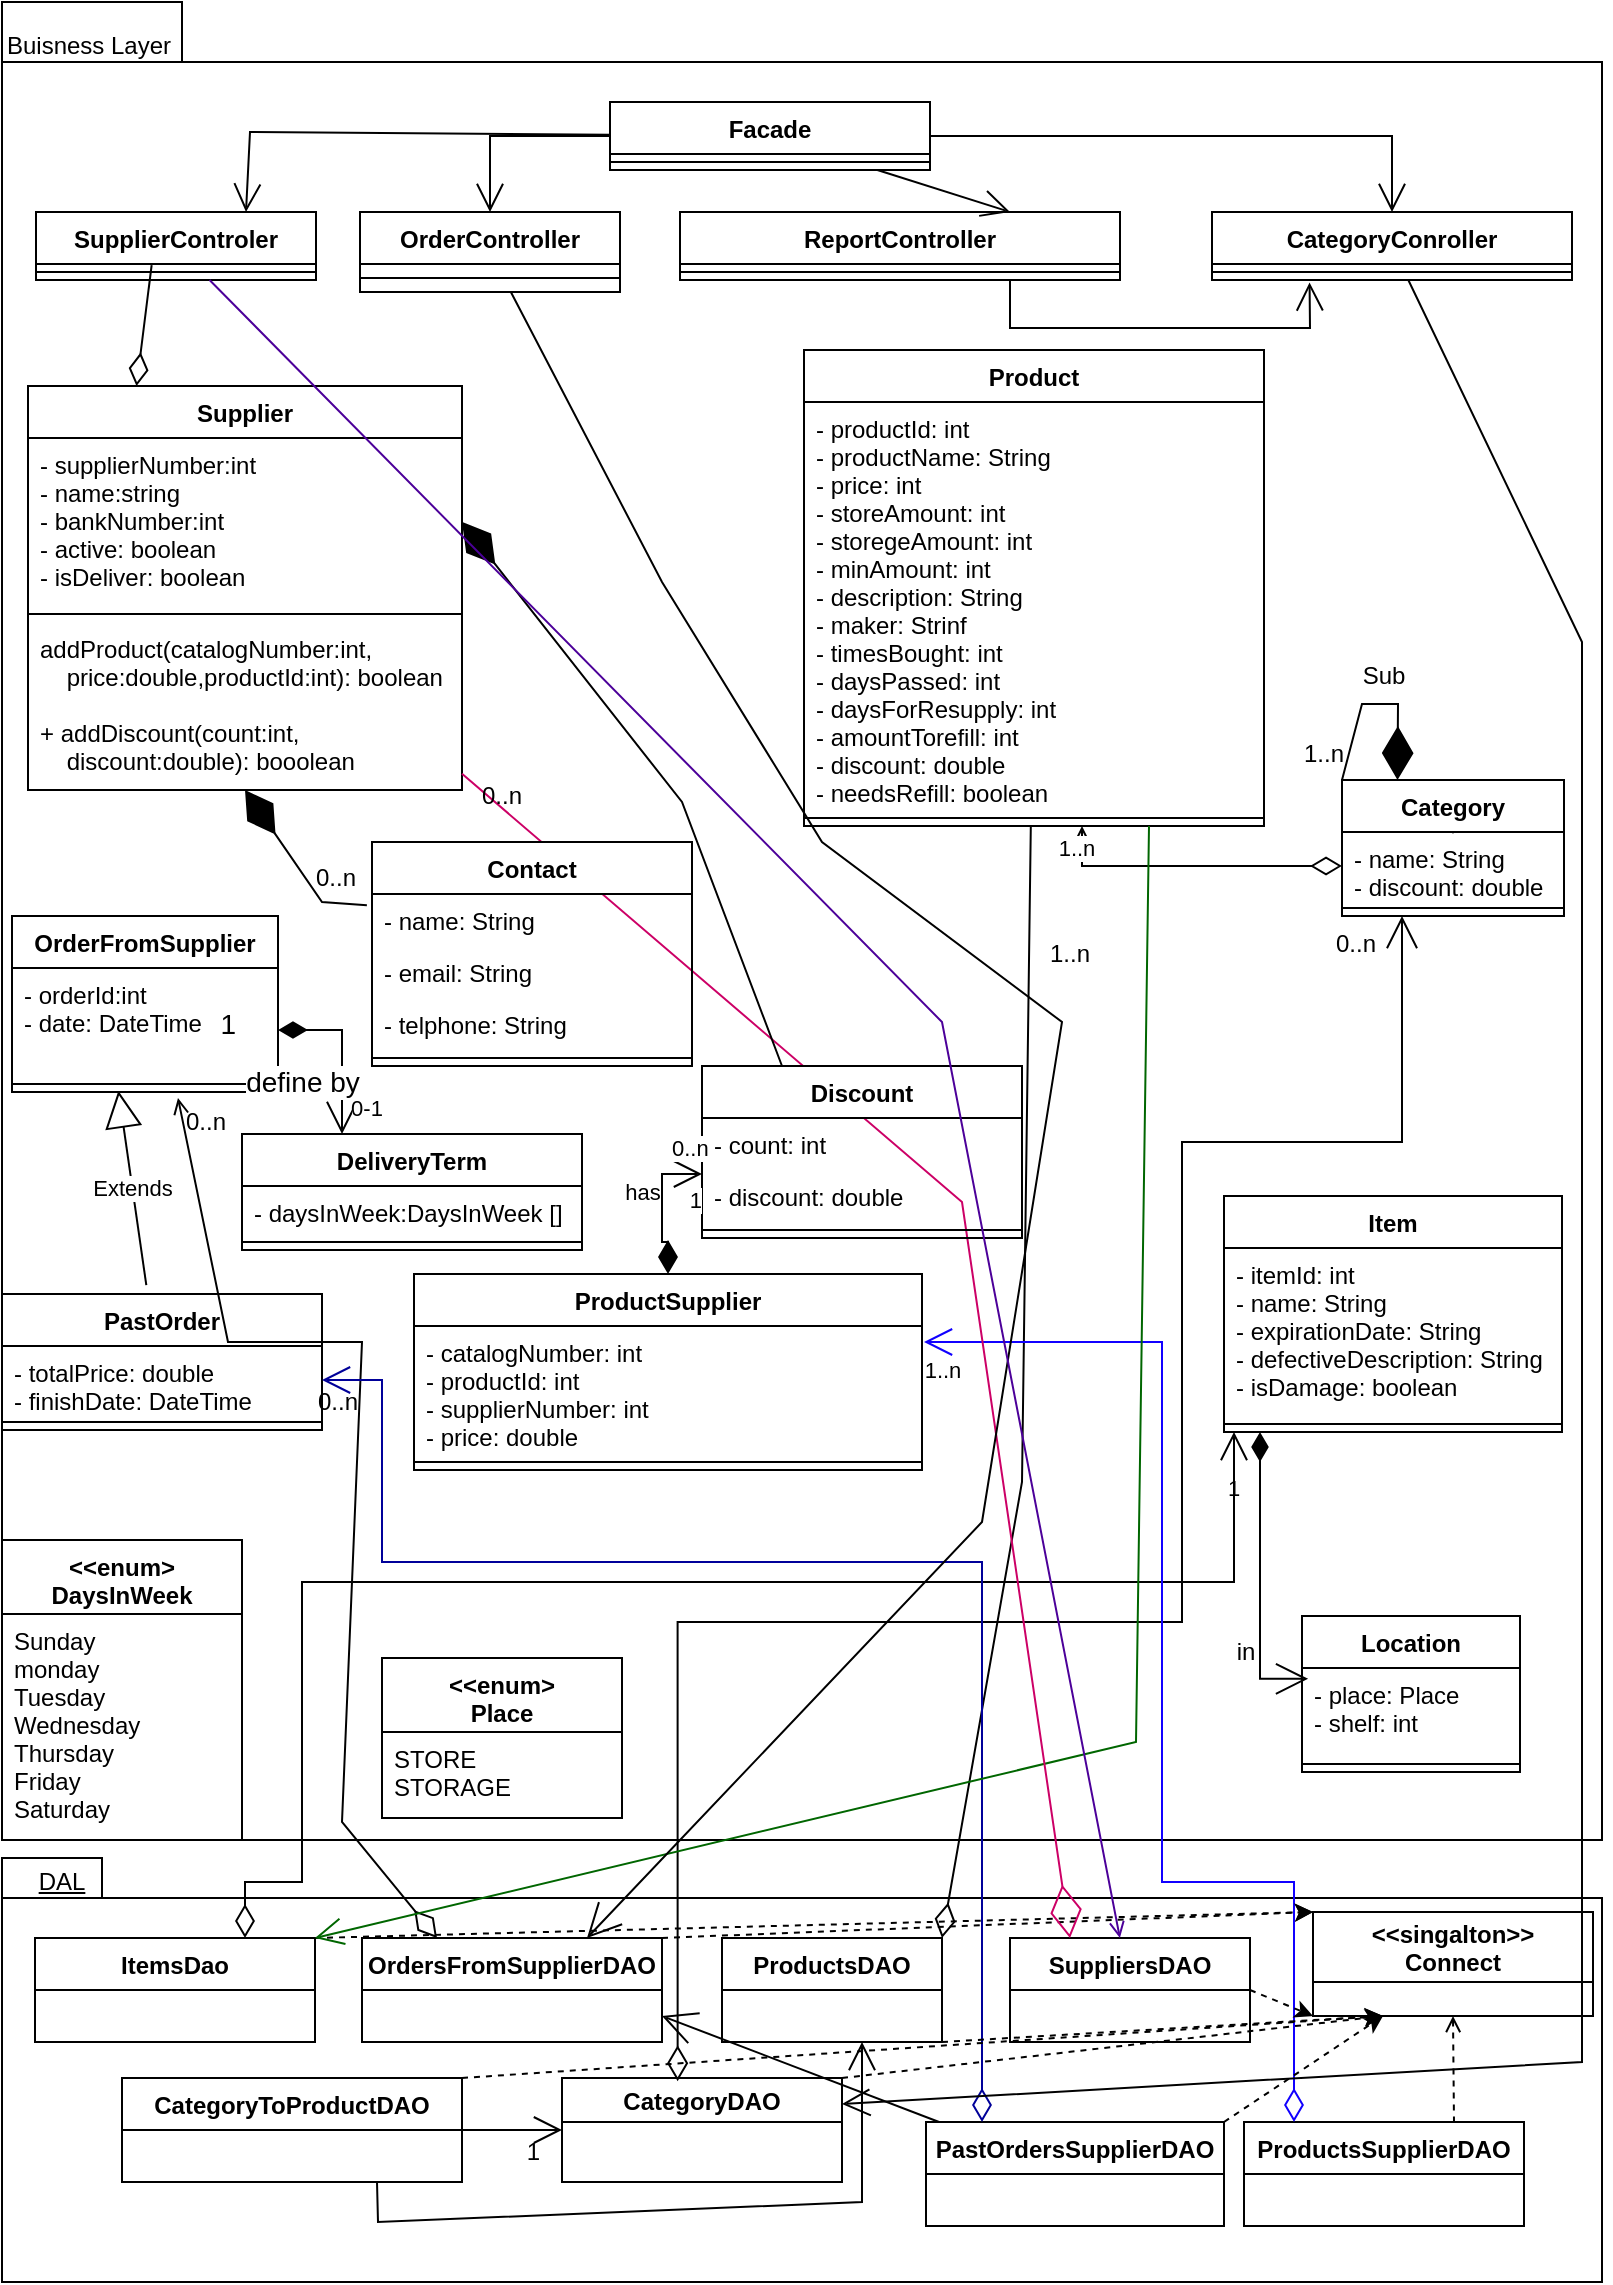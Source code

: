 <mxfile version="18.0.1" type="device" pages="4"><diagram id="brOP___fMTUhQ7ttJd8J" name="‫עמוד-1‬"><mxGraphModel dx="451" dy="641" grid="1" gridSize="10" guides="1" tooltips="1" connect="1" arrows="1" fold="1" page="1" pageScale="1" pageWidth="827" pageHeight="1169" math="0" shadow="0"><root><mxCell id="0"/><mxCell id="1" parent="0"/><mxCell id="VD3Ur9y-KYVxv-FflNH_-6" value="" style="shape=folder;fontStyle=1;spacingTop=10;tabWidth=90;tabHeight=30;tabPosition=left;html=1;fontSize=12;" parent="1" vertex="1"><mxGeometry x="840" y="10" width="800" height="919" as="geometry"/></mxCell><mxCell id="zts6wzAT9CX6H4ILx_Yd-4" value="Product" style="swimlane;fontStyle=1;align=center;verticalAlign=top;childLayout=stackLayout;horizontal=1;startSize=26;horizontalStack=0;resizeParent=1;resizeParentMax=0;resizeLast=0;collapsible=1;marginBottom=0;" parent="1" vertex="1"><mxGeometry x="1241" y="184" width="230" height="238" as="geometry"/></mxCell><mxCell id="zts6wzAT9CX6H4ILx_Yd-5" value="- productId: int&#10;- productName: String&#10;- price: int&#10;- storeAmount: int &#10;- storegeAmount: int &#10;- minAmount: int &#10;- description: String&#10;- maker: Strinf&#10;- timesBought: int &#10;- daysPassed: int &#10;- daysForResupply: int &#10;- amountTorefill: int &#10;- discount: double&#10;- needsRefill: boolean" style="text;strokeColor=none;fillColor=none;align=left;verticalAlign=top;spacingLeft=4;spacingRight=4;overflow=hidden;rotatable=0;points=[[0,0.5],[1,0.5]];portConstraint=eastwest;" parent="zts6wzAT9CX6H4ILx_Yd-4" vertex="1"><mxGeometry y="26" width="230" height="204" as="geometry"/></mxCell><mxCell id="zts6wzAT9CX6H4ILx_Yd-6" value="" style="line;strokeWidth=1;fillColor=none;align=left;verticalAlign=middle;spacingTop=-1;spacingLeft=3;spacingRight=3;rotatable=0;labelPosition=right;points=[];portConstraint=eastwest;" parent="zts6wzAT9CX6H4ILx_Yd-4" vertex="1"><mxGeometry y="230" width="230" height="8" as="geometry"/></mxCell><mxCell id="zts6wzAT9CX6H4ILx_Yd-7" value="Location" style="swimlane;fontStyle=1;align=center;verticalAlign=top;childLayout=stackLayout;horizontal=1;startSize=26;horizontalStack=0;resizeParent=1;resizeParentMax=0;resizeLast=0;collapsible=1;marginBottom=0;" parent="1" vertex="1"><mxGeometry x="1490" y="817" width="109" height="78" as="geometry"/></mxCell><mxCell id="zts6wzAT9CX6H4ILx_Yd-8" value="- place: Place&#10;- shelf: int&#10;" style="text;strokeColor=none;fillColor=none;align=left;verticalAlign=top;spacingLeft=4;spacingRight=4;overflow=hidden;rotatable=0;points=[[0,0.5],[1,0.5]];portConstraint=eastwest;" parent="zts6wzAT9CX6H4ILx_Yd-7" vertex="1"><mxGeometry y="26" width="109" height="44" as="geometry"/></mxCell><mxCell id="zts6wzAT9CX6H4ILx_Yd-9" value="" style="line;strokeWidth=1;fillColor=none;align=left;verticalAlign=middle;spacingTop=-1;spacingLeft=3;spacingRight=3;rotatable=0;labelPosition=right;points=[];portConstraint=eastwest;" parent="zts6wzAT9CX6H4ILx_Yd-7" vertex="1"><mxGeometry y="70" width="109" height="8" as="geometry"/></mxCell><mxCell id="zts6wzAT9CX6H4ILx_Yd-10" style="edgeStyle=orthogonalEdgeStyle;rounded=0;jumpSize=6;orthogonalLoop=1;jettySize=auto;html=1;fontSize=13;endArrow=open;endFill=0;endSize=12;startArrow=diamondThin;startFill=0;startSize=15;" parent="1" target="zts6wzAT9CX6H4ILx_Yd-27" edge="1"><mxGeometry relative="1" as="geometry"><Array as="points"><mxPoint x="1566" y="460"/><mxPoint x="1569" y="460"/></Array><mxPoint x="1565.5" y="426" as="sourcePoint"/></mxGeometry></mxCell><mxCell id="2VN7yBH72goy3taQVFZD-11" value="1..n" style="edgeLabel;html=1;align=center;verticalAlign=middle;resizable=0;points=[];" parent="zts6wzAT9CX6H4ILx_Yd-10" vertex="1" connectable="0"><mxGeometry x="0.787" y="13" relative="1" as="geometry"><mxPoint as="offset"/></mxGeometry></mxCell><mxCell id="zts6wzAT9CX6H4ILx_Yd-19" value="OrderController" style="swimlane;fontStyle=1;align=center;verticalAlign=top;childLayout=stackLayout;horizontal=1;startSize=26;horizontalStack=0;resizeParent=1;resizeParentMax=0;resizeLast=0;collapsible=1;marginBottom=0;" parent="1" vertex="1"><mxGeometry x="1019" y="115" width="130" height="40" as="geometry"/></mxCell><mxCell id="zts6wzAT9CX6H4ILx_Yd-21" value="" style="line;strokeWidth=1;fillColor=none;align=left;verticalAlign=middle;spacingTop=-1;spacingLeft=3;spacingRight=3;rotatable=0;labelPosition=right;points=[];portConstraint=eastwest;perimeterSpacing=0;" parent="zts6wzAT9CX6H4ILx_Yd-19" vertex="1"><mxGeometry y="26" width="130" height="14" as="geometry"/></mxCell><mxCell id="zts6wzAT9CX6H4ILx_Yd-24" value="ReportController" style="swimlane;fontStyle=1;align=center;verticalAlign=top;childLayout=stackLayout;horizontal=1;startSize=26;horizontalStack=0;resizeParent=1;resizeParentMax=0;resizeLast=0;collapsible=1;marginBottom=0;" parent="1" vertex="1"><mxGeometry x="1179" y="115" width="220" height="34" as="geometry"/></mxCell><mxCell id="zts6wzAT9CX6H4ILx_Yd-26" value="" style="line;strokeWidth=1;fillColor=none;align=left;verticalAlign=middle;spacingTop=-1;spacingLeft=3;spacingRight=3;rotatable=0;labelPosition=right;points=[];portConstraint=eastwest;" parent="zts6wzAT9CX6H4ILx_Yd-24" vertex="1"><mxGeometry y="26" width="220" height="8" as="geometry"/></mxCell><mxCell id="zts6wzAT9CX6H4ILx_Yd-27" value="Category" style="swimlane;fontStyle=1;align=center;verticalAlign=top;childLayout=stackLayout;horizontal=1;startSize=26;horizontalStack=0;resizeParent=1;resizeParentMax=0;resizeLast=0;collapsible=1;marginBottom=0;" parent="1" vertex="1"><mxGeometry x="1510" y="399" width="111" height="68" as="geometry"/></mxCell><mxCell id="zts6wzAT9CX6H4ILx_Yd-28" value="- name: String&#10;- discount: double" style="text;strokeColor=none;fillColor=none;align=left;verticalAlign=top;spacingLeft=4;spacingRight=4;overflow=hidden;rotatable=0;points=[[0,0.5],[1,0.5]];portConstraint=eastwest;" parent="zts6wzAT9CX6H4ILx_Yd-27" vertex="1"><mxGeometry y="26" width="111" height="34" as="geometry"/></mxCell><mxCell id="zts6wzAT9CX6H4ILx_Yd-29" value="" style="line;strokeWidth=1;fillColor=none;align=left;verticalAlign=middle;spacingTop=-1;spacingLeft=3;spacingRight=3;rotatable=0;labelPosition=right;points=[];portConstraint=eastwest;" parent="zts6wzAT9CX6H4ILx_Yd-27" vertex="1"><mxGeometry y="60" width="111" height="8" as="geometry"/></mxCell><mxCell id="zts6wzAT9CX6H4ILx_Yd-30" value="Item" style="swimlane;fontStyle=1;align=center;verticalAlign=top;childLayout=stackLayout;horizontal=1;startSize=26;horizontalStack=0;resizeParent=1;resizeParentMax=0;resizeLast=0;collapsible=1;marginBottom=0;" parent="1" vertex="1"><mxGeometry x="1451" y="607" width="169" height="118" as="geometry"/></mxCell><mxCell id="zts6wzAT9CX6H4ILx_Yd-161" value="- itemId: int&#10;- name: String&#10;- expirationDate: String &#10;- defectiveDescription: String &#10;- isDamage: boolean" style="text;strokeColor=none;fillColor=none;align=left;verticalAlign=top;spacingLeft=4;spacingRight=4;overflow=hidden;rotatable=0;points=[[0,0.5],[1,0.5]];portConstraint=eastwest;" parent="zts6wzAT9CX6H4ILx_Yd-30" vertex="1"><mxGeometry y="26" width="169" height="84" as="geometry"/></mxCell><mxCell id="zts6wzAT9CX6H4ILx_Yd-32" value="" style="line;strokeWidth=1;fillColor=none;align=left;verticalAlign=middle;spacingTop=-1;spacingLeft=3;spacingRight=3;rotatable=0;labelPosition=right;points=[];portConstraint=eastwest;" parent="zts6wzAT9CX6H4ILx_Yd-30" vertex="1"><mxGeometry y="110" width="169" height="8" as="geometry"/></mxCell><mxCell id="zts6wzAT9CX6H4ILx_Yd-34" value="CategoryConroller" style="swimlane;fontStyle=1;align=center;verticalAlign=top;childLayout=stackLayout;horizontal=1;startSize=26;horizontalStack=0;resizeParent=1;resizeParentMax=0;resizeLast=0;collapsible=1;marginBottom=0;" parent="1" vertex="1"><mxGeometry x="1445" y="115" width="180" height="34" as="geometry"/></mxCell><mxCell id="zts6wzAT9CX6H4ILx_Yd-36" value="" style="line;strokeWidth=1;fillColor=none;align=left;verticalAlign=middle;spacingTop=-1;spacingLeft=3;spacingRight=3;rotatable=0;labelPosition=right;points=[];portConstraint=eastwest;" parent="zts6wzAT9CX6H4ILx_Yd-34" vertex="1"><mxGeometry y="26" width="180" height="8" as="geometry"/></mxCell><mxCell id="zts6wzAT9CX6H4ILx_Yd-52" style="edgeStyle=orthogonalEdgeStyle;rounded=0;jumpSize=6;orthogonalLoop=1;jettySize=auto;html=1;fontSize=13;endArrow=open;endFill=0;endSize=12;startArrow=diamondThin;startFill=0;startSize=13;" parent="1" source="zts6wzAT9CX6H4ILx_Yd-28" target="zts6wzAT9CX6H4ILx_Yd-4" edge="1"><mxGeometry relative="1" as="geometry"><Array as="points"><mxPoint x="1380" y="442"/></Array></mxGeometry></mxCell><mxCell id="2VN7yBH72goy3taQVFZD-12" value="1..n" style="edgeLabel;html=1;align=center;verticalAlign=middle;resizable=0;points=[];" parent="zts6wzAT9CX6H4ILx_Yd-52" vertex="1" connectable="0"><mxGeometry x="0.955" y="3" relative="1" as="geometry"><mxPoint y="7" as="offset"/></mxGeometry></mxCell><mxCell id="zts6wzAT9CX6H4ILx_Yd-86" value="SupplierControler" style="swimlane;fontStyle=1;align=center;verticalAlign=top;childLayout=stackLayout;horizontal=1;startSize=26;horizontalStack=0;resizeParent=1;resizeParentMax=0;resizeLast=0;collapsible=1;marginBottom=0;" parent="1" vertex="1"><mxGeometry x="857" y="115" width="140" height="34" as="geometry"/></mxCell><mxCell id="zts6wzAT9CX6H4ILx_Yd-87" value="" style="line;strokeWidth=1;fillColor=none;align=left;verticalAlign=middle;spacingTop=-1;spacingLeft=3;spacingRight=3;rotatable=0;labelPosition=right;points=[];portConstraint=eastwest;" parent="zts6wzAT9CX6H4ILx_Yd-86" vertex="1"><mxGeometry y="26" width="140" height="8" as="geometry"/></mxCell><mxCell id="zts6wzAT9CX6H4ILx_Yd-95" value="OrderFromSupplier" style="swimlane;fontStyle=1;align=center;verticalAlign=top;childLayout=stackLayout;horizontal=1;startSize=26;horizontalStack=0;resizeParent=1;resizeParentMax=0;resizeLast=0;collapsible=1;marginBottom=0;" parent="1" vertex="1"><mxGeometry x="845" y="467" width="133" height="88" as="geometry"/></mxCell><mxCell id="zts6wzAT9CX6H4ILx_Yd-96" value="- orderId:int&#10;- date: DateTime" style="text;strokeColor=none;fillColor=none;align=left;verticalAlign=top;spacingLeft=4;spacingRight=4;overflow=hidden;rotatable=0;points=[[0,0.5],[1,0.5]];portConstraint=eastwest;" parent="zts6wzAT9CX6H4ILx_Yd-95" vertex="1"><mxGeometry y="26" width="133" height="54" as="geometry"/></mxCell><mxCell id="zts6wzAT9CX6H4ILx_Yd-97" value="" style="line;strokeWidth=1;fillColor=none;align=left;verticalAlign=middle;spacingTop=-1;spacingLeft=3;spacingRight=3;rotatable=0;labelPosition=right;points=[];portConstraint=eastwest;" parent="zts6wzAT9CX6H4ILx_Yd-95" vertex="1"><mxGeometry y="80" width="133" height="8" as="geometry"/></mxCell><mxCell id="zts6wzAT9CX6H4ILx_Yd-101" value="&lt;&lt;enum&gt; &#10;DaysInWeek" style="swimlane;fontStyle=1;align=center;verticalAlign=top;childLayout=stackLayout;horizontal=1;startSize=37;horizontalStack=0;resizeParent=1;resizeParentMax=0;resizeLast=0;collapsible=1;marginBottom=0;" parent="1" vertex="1"><mxGeometry x="840" y="779" width="120" height="150" as="geometry"/></mxCell><mxCell id="zts6wzAT9CX6H4ILx_Yd-102" value="Sunday&#10;monday&#10;Tuesday&#10;Wednesday&#10;Thursday&#10;Friday&#10;Saturday" style="text;strokeColor=none;fillColor=none;align=left;verticalAlign=top;spacingLeft=4;spacingRight=4;overflow=hidden;rotatable=0;points=[[0,0.5],[1,0.5]];portConstraint=eastwest;" parent="zts6wzAT9CX6H4ILx_Yd-101" vertex="1"><mxGeometry y="37" width="120" height="113" as="geometry"/></mxCell><mxCell id="zts6wzAT9CX6H4ILx_Yd-103" value="DeliveryTerm" style="swimlane;fontStyle=1;align=center;verticalAlign=top;childLayout=stackLayout;horizontal=1;startSize=26;horizontalStack=0;resizeParent=1;resizeParentMax=0;resizeLast=0;collapsible=1;marginBottom=0;" parent="1" vertex="1"><mxGeometry x="960" y="576" width="170" height="58" as="geometry"/></mxCell><mxCell id="zts6wzAT9CX6H4ILx_Yd-104" value="- daysInWeek:DaysInWeek []" style="text;strokeColor=none;fillColor=none;align=left;verticalAlign=top;spacingLeft=4;spacingRight=4;overflow=hidden;rotatable=0;points=[[0,0.5],[1,0.5]];portConstraint=eastwest;" parent="zts6wzAT9CX6H4ILx_Yd-103" vertex="1"><mxGeometry y="26" width="170" height="24" as="geometry"/></mxCell><mxCell id="zts6wzAT9CX6H4ILx_Yd-105" value="" style="line;strokeWidth=1;fillColor=none;align=left;verticalAlign=middle;spacingTop=-1;spacingLeft=3;spacingRight=3;rotatable=0;labelPosition=right;points=[];portConstraint=eastwest;" parent="zts6wzAT9CX6H4ILx_Yd-103" vertex="1"><mxGeometry y="50" width="170" height="8" as="geometry"/></mxCell><mxCell id="zts6wzAT9CX6H4ILx_Yd-128" value="Extends" style="endArrow=block;endSize=16;endFill=0;html=1;rounded=0;entryX=0.4;entryY=0.929;entryDx=0;entryDy=0;entryPerimeter=0;exitX=0.451;exitY=-0.065;exitDx=0;exitDy=0;exitPerimeter=0;" parent="1" source="zts6wzAT9CX6H4ILx_Yd-125" target="zts6wzAT9CX6H4ILx_Yd-97" edge="1"><mxGeometry width="160" relative="1" as="geometry"><mxPoint x="699" y="809" as="sourcePoint"/><mxPoint x="699" y="739.0" as="targetPoint"/><Array as="points"/></mxGeometry></mxCell><mxCell id="zts6wzAT9CX6H4ILx_Yd-90" value="ProductSupplier" style="swimlane;fontStyle=1;align=center;verticalAlign=top;childLayout=stackLayout;horizontal=1;startSize=26;horizontalStack=0;resizeParent=1;resizeParentMax=0;resizeLast=0;collapsible=1;marginBottom=0;" parent="1" vertex="1"><mxGeometry x="1046" y="646" width="254" height="98" as="geometry"/></mxCell><mxCell id="zts6wzAT9CX6H4ILx_Yd-91" value="- catalogNumber: int&#10;- productId: int&#10;- supplierNumber: int&#10;- price: double" style="text;strokeColor=none;fillColor=none;align=left;verticalAlign=top;spacingLeft=4;spacingRight=4;overflow=hidden;rotatable=0;points=[[0,0.5],[1,0.5]];portConstraint=eastwest;" parent="zts6wzAT9CX6H4ILx_Yd-90" vertex="1"><mxGeometry y="26" width="254" height="64" as="geometry"/></mxCell><mxCell id="zts6wzAT9CX6H4ILx_Yd-92" value="" style="line;strokeWidth=1;fillColor=none;align=left;verticalAlign=middle;spacingTop=-1;spacingLeft=3;spacingRight=3;rotatable=0;labelPosition=right;points=[];portConstraint=eastwest;" parent="zts6wzAT9CX6H4ILx_Yd-90" vertex="1"><mxGeometry y="90" width="254" height="8" as="geometry"/></mxCell><mxCell id="zts6wzAT9CX6H4ILx_Yd-76" value="Supplier" style="swimlane;fontStyle=1;align=center;verticalAlign=top;childLayout=stackLayout;horizontal=1;startSize=26;horizontalStack=0;resizeParent=1;resizeParentMax=0;resizeLast=0;collapsible=1;marginBottom=0;" parent="1" vertex="1"><mxGeometry x="853" y="202" width="217" height="202" as="geometry"/></mxCell><mxCell id="zts6wzAT9CX6H4ILx_Yd-77" value="- supplierNumber:int&#10;- name:string&#10;- bankNumber:int&#10;- active: boolean&#10;- isDeliver: boolean" style="text;strokeColor=none;fillColor=none;align=left;verticalAlign=top;spacingLeft=4;spacingRight=4;overflow=hidden;rotatable=0;points=[[0,0.5],[1,0.5]];portConstraint=eastwest;" parent="zts6wzAT9CX6H4ILx_Yd-76" vertex="1"><mxGeometry y="26" width="217" height="84" as="geometry"/></mxCell><mxCell id="zts6wzAT9CX6H4ILx_Yd-78" value="" style="line;strokeWidth=1;fillColor=none;align=left;verticalAlign=middle;spacingTop=-1;spacingLeft=3;spacingRight=3;rotatable=0;labelPosition=right;points=[];portConstraint=eastwest;" parent="zts6wzAT9CX6H4ILx_Yd-76" vertex="1"><mxGeometry y="110" width="217" height="8" as="geometry"/></mxCell><mxCell id="6am2ZM9Llscgsw9q4Hyf-2" value="addProduct(catalogNumber:int, &#10;    price:double,productId:int): boolean" style="text;strokeColor=none;fillColor=none;align=left;verticalAlign=top;spacingLeft=4;spacingRight=4;overflow=hidden;rotatable=0;points=[[0,0.5],[1,0.5]];portConstraint=eastwest;fontFamily=Helvetica;" parent="zts6wzAT9CX6H4ILx_Yd-76" vertex="1"><mxGeometry y="118" width="217" height="42" as="geometry"/></mxCell><mxCell id="6am2ZM9Llscgsw9q4Hyf-7" value="+ addDiscount(count:int,&#10;    discount:double): booolean" style="text;strokeColor=none;fillColor=none;align=left;verticalAlign=top;spacingLeft=4;spacingRight=4;overflow=hidden;rotatable=0;points=[[0,0.5],[1,0.5]];portConstraint=eastwest;fontFamily=Helvetica;" parent="zts6wzAT9CX6H4ILx_Yd-76" vertex="1"><mxGeometry y="160" width="217" height="42" as="geometry"/></mxCell><mxCell id="zts6wzAT9CX6H4ILx_Yd-160" value="" style="endArrow=diamondThin;endFill=0;endSize=14;html=1;rounded=0;entryX=0.25;entryY=0;entryDx=0;entryDy=0;exitX=0.413;exitY=0.075;exitDx=0;exitDy=0;exitPerimeter=0;" parent="1" source="zts6wzAT9CX6H4ILx_Yd-87" target="zts6wzAT9CX6H4ILx_Yd-76" edge="1"><mxGeometry width="160" relative="1" as="geometry"><mxPoint x="910" y="279" as="sourcePoint"/><mxPoint x="980" y="294" as="targetPoint"/><Array as="points"/></mxGeometry></mxCell><mxCell id="zts6wzAT9CX6H4ILx_Yd-164" value="define by" style="endArrow=diamondThin;html=1;endSize=12;startArrow=open;startSize=14;startFill=0;edgeStyle=orthogonalEdgeStyle;rounded=0;fontSize=14;endFill=1;" parent="1" target="zts6wzAT9CX6H4ILx_Yd-96" edge="1"><mxGeometry x="-0.381" y="20" relative="1" as="geometry"><mxPoint x="1010" y="576" as="sourcePoint"/><mxPoint x="1030" y="541" as="targetPoint"/><Array as="points"><mxPoint x="1010" y="524"/></Array><mxPoint as="offset"/></mxGeometry></mxCell><mxCell id="zts6wzAT9CX6H4ILx_Yd-166" value="1" style="edgeLabel;resizable=0;html=1;align=right;verticalAlign=top;fontSize=14;" parent="zts6wzAT9CX6H4ILx_Yd-164" connectable="0" vertex="1"><mxGeometry x="1" relative="1" as="geometry"><mxPoint x="-21" y="-18" as="offset"/></mxGeometry></mxCell><mxCell id="2VN7yBH72goy3taQVFZD-14" value="0-1" style="edgeLabel;html=1;align=center;verticalAlign=middle;resizable=0;points=[];" parent="zts6wzAT9CX6H4ILx_Yd-164" vertex="1" connectable="0"><mxGeometry x="-0.689" y="-12" relative="1" as="geometry"><mxPoint as="offset"/></mxGeometry></mxCell><mxCell id="zts6wzAT9CX6H4ILx_Yd-125" value="PastOrder" style="swimlane;fontStyle=1;align=center;verticalAlign=top;childLayout=stackLayout;horizontal=1;startSize=26;horizontalStack=0;resizeParent=1;resizeParentMax=0;resizeLast=0;collapsible=1;marginBottom=0;" parent="1" vertex="1"><mxGeometry x="840" y="656" width="160" height="68" as="geometry"/></mxCell><mxCell id="zts6wzAT9CX6H4ILx_Yd-126" value="- totalPrice: double&#10;- finishDate: DateTime" style="text;strokeColor=none;fillColor=none;align=left;verticalAlign=top;spacingLeft=4;spacingRight=4;overflow=hidden;rotatable=0;points=[[0,0.5],[1,0.5]];portConstraint=eastwest;" parent="zts6wzAT9CX6H4ILx_Yd-125" vertex="1"><mxGeometry y="26" width="160" height="34" as="geometry"/></mxCell><mxCell id="zts6wzAT9CX6H4ILx_Yd-127" value="" style="line;strokeWidth=1;fillColor=none;align=left;verticalAlign=middle;spacingTop=-1;spacingLeft=3;spacingRight=3;rotatable=0;labelPosition=right;points=[];portConstraint=eastwest;" parent="zts6wzAT9CX6H4ILx_Yd-125" vertex="1"><mxGeometry y="60" width="160" height="8" as="geometry"/></mxCell><mxCell id="zts6wzAT9CX6H4ILx_Yd-170" value="1" style="endArrow=diamondThin;html=1;endSize=12;startArrow=open;startSize=14;startFill=0;edgeStyle=orthogonalEdgeStyle;align=left;verticalAlign=bottom;rounded=0;endFill=1;exitX=0.028;exitY=0.123;exitDx=0;exitDy=0;exitPerimeter=0;" parent="1" source="zts6wzAT9CX6H4ILx_Yd-8" target="zts6wzAT9CX6H4ILx_Yd-30" edge="1"><mxGeometry x="0.494" y="18" relative="1" as="geometry"><mxPoint x="1360" y="829" as="sourcePoint"/><mxPoint x="1464" y="819" as="targetPoint"/><Array as="points"><mxPoint x="1469" y="848"/></Array><mxPoint as="offset"/></mxGeometry></mxCell><mxCell id="zts6wzAT9CX6H4ILx_Yd-172" value="&lt;&lt;enum&gt; &#10;Place" style="swimlane;fontStyle=1;align=center;verticalAlign=top;childLayout=stackLayout;horizontal=1;startSize=37;horizontalStack=0;resizeParent=1;resizeParentMax=0;resizeLast=0;collapsible=1;marginBottom=0;" parent="1" vertex="1"><mxGeometry x="1030" y="838" width="120" height="80" as="geometry"/></mxCell><mxCell id="zts6wzAT9CX6H4ILx_Yd-173" value="STORE&#10;STORAGE" style="text;strokeColor=none;fillColor=none;align=left;verticalAlign=top;spacingLeft=4;spacingRight=4;overflow=hidden;rotatable=0;points=[[0,0.5],[1,0.5]];portConstraint=eastwest;" parent="zts6wzAT9CX6H4ILx_Yd-172" vertex="1"><mxGeometry y="37" width="120" height="43" as="geometry"/></mxCell><mxCell id="VD3Ur9y-KYVxv-FflNH_-7" value="Buisness Layer" style="text;html=1;strokeColor=none;fillColor=none;align=center;verticalAlign=middle;whiteSpace=wrap;rounded=0;fontSize=12;" parent="1" vertex="1"><mxGeometry x="840" y="17" width="87" height="30" as="geometry"/></mxCell><mxCell id="VD3Ur9y-KYVxv-FflNH_-10" value="" style="shape=folder;fontStyle=1;spacingTop=10;tabWidth=50;tabHeight=20;tabPosition=left;html=1;fontSize=12;" parent="1" vertex="1"><mxGeometry x="840" y="938" width="800" height="212" as="geometry"/></mxCell><mxCell id="VD3Ur9y-KYVxv-FflNH_-11" value="&lt;span style=&quot;text-align: left; text-decoration-line: underline;&quot;&gt;DAL&lt;/span&gt;" style="text;html=1;strokeColor=none;fillColor=none;align=center;verticalAlign=middle;whiteSpace=wrap;rounded=0;fontSize=12;" parent="1" vertex="1"><mxGeometry x="840" y="935" width="60" height="30" as="geometry"/></mxCell><mxCell id="VD3Ur9y-KYVxv-FflNH_-16" value="ItemsDao" style="swimlane;fontStyle=1;childLayout=stackLayout;horizontal=1;startSize=26;fillColor=none;horizontalStack=0;resizeParent=1;resizeParentMax=0;resizeLast=0;collapsible=1;marginBottom=0;fontSize=12;" parent="1" vertex="1"><mxGeometry x="856.5" y="978" width="140" height="52" as="geometry"/></mxCell><mxCell id="VD3Ur9y-KYVxv-FflNH_-20" value="CategoryDAO" style="swimlane;fontStyle=1;childLayout=stackLayout;horizontal=1;startSize=22;fillColor=none;horizontalStack=0;resizeParent=1;resizeParentMax=0;resizeLast=0;collapsible=1;marginBottom=0;fontSize=12;" parent="1" vertex="1"><mxGeometry x="1120" y="1048" width="140" height="52" as="geometry"/></mxCell><mxCell id="VD3Ur9y-KYVxv-FflNH_-24" value="ProductsDAO" style="swimlane;fontStyle=1;childLayout=stackLayout;horizontal=1;startSize=26;fillColor=none;horizontalStack=0;resizeParent=1;resizeParentMax=0;resizeLast=0;collapsible=1;marginBottom=0;fontSize=12;" parent="1" vertex="1"><mxGeometry x="1200" y="978" width="110" height="52" as="geometry"/></mxCell><mxCell id="VD3Ur9y-KYVxv-FflNH_-28" value="&lt;&lt;singalton&gt;&gt;&#10;Connect" style="swimlane;fontStyle=1;childLayout=stackLayout;horizontal=1;startSize=35;fillColor=none;horizontalStack=0;resizeParent=1;resizeParentMax=0;resizeLast=0;collapsible=1;marginBottom=0;fontSize=12;" parent="1" vertex="1"><mxGeometry x="1495.5" y="965" width="140" height="52" as="geometry"/></mxCell><mxCell id="VD3Ur9y-KYVxv-FflNH_-32" value="CategoryToProductDAO" style="swimlane;fontStyle=1;childLayout=stackLayout;horizontal=1;startSize=26;fillColor=none;horizontalStack=0;resizeParent=1;resizeParentMax=0;resizeLast=0;collapsible=1;marginBottom=0;fontSize=12;" parent="1" vertex="1"><mxGeometry x="900" y="1048" width="170" height="52" as="geometry"/></mxCell><mxCell id="VD3Ur9y-KYVxv-FflNH_-36" value="OrdersFromSupplierDAO" style="swimlane;fontStyle=1;childLayout=stackLayout;horizontal=1;startSize=26;fillColor=none;horizontalStack=0;resizeParent=1;resizeParentMax=0;resizeLast=0;collapsible=1;marginBottom=0;fontSize=12;" parent="1" vertex="1"><mxGeometry x="1020" y="978" width="150" height="52" as="geometry"/></mxCell><mxCell id="VD3Ur9y-KYVxv-FflNH_-40" value="PastOrdersSupplierDAO" style="swimlane;fontStyle=1;childLayout=stackLayout;horizontal=1;startSize=26;fillColor=none;horizontalStack=0;resizeParent=1;resizeParentMax=0;resizeLast=0;collapsible=1;marginBottom=0;fontSize=12;" parent="1" vertex="1"><mxGeometry x="1302" y="1070" width="149" height="52" as="geometry"/></mxCell><mxCell id="VD3Ur9y-KYVxv-FflNH_-44" value="ProductsSupplierDAO" style="swimlane;fontStyle=1;childLayout=stackLayout;horizontal=1;startSize=26;fillColor=none;horizontalStack=0;resizeParent=1;resizeParentMax=0;resizeLast=0;collapsible=1;marginBottom=0;fontSize=12;" parent="1" vertex="1"><mxGeometry x="1461" y="1070" width="140" height="52" as="geometry"/></mxCell><mxCell id="VD3Ur9y-KYVxv-FflNH_-48" value="SuppliersDAO" style="swimlane;fontStyle=1;childLayout=stackLayout;horizontal=1;startSize=26;fillColor=none;horizontalStack=0;resizeParent=1;resizeParentMax=0;resizeLast=0;collapsible=1;marginBottom=0;fontSize=12;" parent="1" vertex="1"><mxGeometry x="1344" y="978" width="120" height="52" as="geometry"/></mxCell><mxCell id="VD3Ur9y-KYVxv-FflNH_-54" value="Facade" style="swimlane;fontStyle=1;align=center;verticalAlign=top;childLayout=stackLayout;horizontal=1;startSize=26;horizontalStack=0;resizeParent=1;resizeParentMax=0;resizeLast=0;collapsible=1;marginBottom=0;fontSize=12;" parent="1" vertex="1"><mxGeometry x="1144" y="60" width="160" height="34" as="geometry"/></mxCell><mxCell id="VD3Ur9y-KYVxv-FflNH_-56" value="" style="line;strokeWidth=1;fillColor=none;align=left;verticalAlign=middle;spacingTop=-1;spacingLeft=3;spacingRight=3;rotatable=0;labelPosition=right;points=[];portConstraint=eastwest;fontSize=12;" parent="VD3Ur9y-KYVxv-FflNH_-54" vertex="1"><mxGeometry y="26" width="160" height="8" as="geometry"/></mxCell><mxCell id="VD3Ur9y-KYVxv-FflNH_-58" value="" style="endArrow=open;endFill=1;endSize=12;html=1;rounded=0;fontSize=12;entryX=0.5;entryY=0;entryDx=0;entryDy=0;exitX=0;exitY=0.5;exitDx=0;exitDy=0;" parent="1" source="VD3Ur9y-KYVxv-FflNH_-54" target="zts6wzAT9CX6H4ILx_Yd-19" edge="1"><mxGeometry width="160" relative="1" as="geometry"><mxPoint x="954" y="76.5" as="sourcePoint"/><mxPoint x="1114" y="76.5" as="targetPoint"/><Array as="points"><mxPoint x="1084" y="77"/></Array></mxGeometry></mxCell><mxCell id="VD3Ur9y-KYVxv-FflNH_-59" value="" style="endArrow=open;endFill=1;endSize=12;html=1;rounded=0;fontSize=12;exitX=1;exitY=0.5;exitDx=0;exitDy=0;entryX=0.5;entryY=0;entryDx=0;entryDy=0;" parent="1" source="VD3Ur9y-KYVxv-FflNH_-54" target="zts6wzAT9CX6H4ILx_Yd-34" edge="1"><mxGeometry width="160" relative="1" as="geometry"><mxPoint x="1339.5" y="76.5" as="sourcePoint"/><mxPoint x="1499.5" y="76.5" as="targetPoint"/><Array as="points"><mxPoint x="1535" y="77"/></Array></mxGeometry></mxCell><mxCell id="VD3Ur9y-KYVxv-FflNH_-60" value="" style="endArrow=open;endFill=1;endSize=12;html=1;rounded=0;fontSize=12;entryX=0.75;entryY=0;entryDx=0;entryDy=0;" parent="1" source="VD3Ur9y-KYVxv-FflNH_-54" target="zts6wzAT9CX6H4ILx_Yd-86" edge="1"><mxGeometry width="160" relative="1" as="geometry"><mxPoint x="1084" y="75" as="sourcePoint"/><mxPoint x="1024" y="85" as="targetPoint"/><Array as="points"><mxPoint x="964" y="75"/></Array></mxGeometry></mxCell><mxCell id="VD3Ur9y-KYVxv-FflNH_-61" value="" style="endArrow=open;endFill=1;endSize=12;html=1;rounded=0;fontSize=12;entryX=0.75;entryY=0;entryDx=0;entryDy=0;" parent="1" source="VD3Ur9y-KYVxv-FflNH_-54" target="zts6wzAT9CX6H4ILx_Yd-24" edge="1"><mxGeometry width="160" relative="1" as="geometry"><mxPoint x="1325" y="76.5" as="sourcePoint"/><mxPoint x="1485" y="76.5" as="targetPoint"/><Array as="points"/></mxGeometry></mxCell><mxCell id="VD3Ur9y-KYVxv-FflNH_-62" value="" style="endArrow=open;endFill=1;endSize=12;html=1;rounded=0;fontSize=12;exitX=0.75;exitY=1;exitDx=0;exitDy=0;entryX=0.271;entryY=1.15;entryDx=0;entryDy=0;entryPerimeter=0;" parent="1" source="zts6wzAT9CX6H4ILx_Yd-24" target="zts6wzAT9CX6H4ILx_Yd-36" edge="1"><mxGeometry width="160" relative="1" as="geometry"><mxPoint x="1350" y="249" as="sourcePoint"/><mxPoint x="1504" y="229" as="targetPoint"/><Array as="points"><mxPoint x="1344" y="173"/><mxPoint x="1494" y="173"/></Array></mxGeometry></mxCell><mxCell id="VD3Ur9y-KYVxv-FflNH_-64" value="" style="endArrow=diamondThin;html=1;endSize=15;startArrow=open;startSize=14;startFill=0;edgeStyle=orthogonalEdgeStyle;rounded=0;fontSize=12;entryX=0.413;entryY=0.031;entryDx=0;entryDy=0;entryPerimeter=0;endFill=0;" parent="1" source="zts6wzAT9CX6H4ILx_Yd-27" target="VD3Ur9y-KYVxv-FflNH_-20" edge="1"><mxGeometry x="0.218" y="10" relative="1" as="geometry"><mxPoint x="1500" y="660" as="sourcePoint"/><mxPoint x="1360" y="910" as="targetPoint"/><Array as="points"><mxPoint x="1540" y="580"/><mxPoint x="1430" y="580"/><mxPoint x="1430" y="820"/><mxPoint x="1178" y="820"/></Array><mxPoint as="offset"/></mxGeometry></mxCell><mxCell id="VD3Ur9y-KYVxv-FflNH_-65" value="0..n" style="edgeLabel;resizable=0;html=1;align=left;verticalAlign=top;fontSize=12;" parent="VD3Ur9y-KYVxv-FflNH_-64" connectable="0" vertex="1"><mxGeometry x="-1" relative="1" as="geometry"><mxPoint x="-35" as="offset"/></mxGeometry></mxCell><mxCell id="VD3Ur9y-KYVxv-FflNH_-66" value="1" style="edgeLabel;resizable=0;html=1;align=right;verticalAlign=top;fontSize=12;" parent="VD3Ur9y-KYVxv-FflNH_-64" connectable="0" vertex="1"><mxGeometry x="1" relative="1" as="geometry"><mxPoint x="-68" y="21" as="offset"/></mxGeometry></mxCell><mxCell id="VD3Ur9y-KYVxv-FflNH_-69" value="" style="endArrow=open;html=1;endSize=12;startArrow=diamondThin;startSize=14;startFill=0;edgeStyle=orthogonalEdgeStyle;align=left;verticalAlign=bottom;rounded=0;fontSize=12;exitX=0.75;exitY=0;exitDx=0;exitDy=0;" parent="1" source="VD3Ur9y-KYVxv-FflNH_-16" target="zts6wzAT9CX6H4ILx_Yd-30" edge="1"><mxGeometry x="-0.918" y="-31" relative="1" as="geometry"><mxPoint x="990" y="970" as="sourcePoint"/><mxPoint x="1460" y="800" as="targetPoint"/><Array as="points"><mxPoint x="962" y="950"/><mxPoint x="990" y="950"/><mxPoint x="990" y="800"/><mxPoint x="1456" y="800"/></Array><mxPoint x="-31" y="-31" as="offset"/></mxGeometry></mxCell><mxCell id="VD3Ur9y-KYVxv-FflNH_-74" value="" style="endArrow=diamondThin;endFill=0;endSize=15;html=1;rounded=0;fontSize=12;entryX=1;entryY=0;entryDx=0;entryDy=0;" parent="1" source="zts6wzAT9CX6H4ILx_Yd-4" target="VD3Ur9y-KYVxv-FflNH_-24" edge="1"><mxGeometry width="160" relative="1" as="geometry"><mxPoint x="1200" y="810" as="sourcePoint"/><mxPoint x="1360" y="810" as="targetPoint"/><Array as="points"><mxPoint x="1350" y="750"/></Array></mxGeometry></mxCell><mxCell id="VD3Ur9y-KYVxv-FflNH_-75" value="" style="endArrow=diamondThin;endFill=0;endSize=15;html=1;rounded=0;fontSize=12;entryX=0.25;entryY=0;entryDx=0;entryDy=0;exitX=0.624;exitY=1.375;exitDx=0;exitDy=0;exitPerimeter=0;startArrow=open;startFill=0;" parent="1" source="zts6wzAT9CX6H4ILx_Yd-97" target="VD3Ur9y-KYVxv-FflNH_-36" edge="1"><mxGeometry width="160" relative="1" as="geometry"><mxPoint x="1200" y="810" as="sourcePoint"/><mxPoint x="1360" y="810" as="targetPoint"/><Array as="points"><mxPoint x="953" y="680"/><mxPoint x="1020" y="680"/><mxPoint x="1010" y="920"/></Array></mxGeometry></mxCell><mxCell id="VD3Ur9y-KYVxv-FflNH_-76" value="" style="endArrow=open;html=1;endSize=12;startArrow=diamondThin;startSize=14;startFill=0;edgeStyle=orthogonalEdgeStyle;align=left;verticalAlign=bottom;rounded=0;fontSize=12;strokeColor=#1100FF;" parent="1" source="VD3Ur9y-KYVxv-FflNH_-44" edge="1"><mxGeometry x="-0.97" y="-35" relative="1" as="geometry"><mxPoint x="1200" y="910" as="sourcePoint"/><mxPoint x="1301" y="680" as="targetPoint"/><Array as="points"><mxPoint x="1486" y="950"/><mxPoint x="1420" y="950"/><mxPoint x="1420" y="680"/><mxPoint x="1301" y="680"/></Array><mxPoint as="offset"/></mxGeometry></mxCell><mxCell id="2VN7yBH72goy3taQVFZD-13" value="1..n" style="edgeLabel;html=1;align=center;verticalAlign=middle;resizable=0;points=[];" parent="VD3Ur9y-KYVxv-FflNH_-76" vertex="1" connectable="0"><mxGeometry x="0.968" y="14" relative="1" as="geometry"><mxPoint as="offset"/></mxGeometry></mxCell><mxCell id="VD3Ur9y-KYVxv-FflNH_-77" value="" style="endArrow=open;endFill=1;endSize=12;html=1;rounded=0;fontSize=12;exitX=1;exitY=0.5;exitDx=0;exitDy=0;entryX=0;entryY=0.5;entryDx=0;entryDy=0;" parent="1" source="VD3Ur9y-KYVxv-FflNH_-32" target="VD3Ur9y-KYVxv-FflNH_-20" edge="1"><mxGeometry width="160" relative="1" as="geometry"><mxPoint x="1090" y="1120" as="sourcePoint"/><mxPoint x="1250" y="1120" as="targetPoint"/></mxGeometry></mxCell><mxCell id="VD3Ur9y-KYVxv-FflNH_-78" value="" style="endArrow=open;endFill=1;endSize=12;html=1;rounded=0;fontSize=12;exitX=0.75;exitY=1;exitDx=0;exitDy=0;" parent="1" source="VD3Ur9y-KYVxv-FflNH_-32" edge="1"><mxGeometry width="160" relative="1" as="geometry"><mxPoint x="1200" y="910" as="sourcePoint"/><mxPoint x="1270" y="1030" as="targetPoint"/><Array as="points"><mxPoint x="1028" y="1120"/><mxPoint x="1270" y="1110"/></Array></mxGeometry></mxCell><mxCell id="VD3Ur9y-KYVxv-FflNH_-79" value="" style="endArrow=open;html=1;endSize=12;startArrow=diamondThin;startSize=14;startFill=0;edgeStyle=orthogonalEdgeStyle;align=left;verticalAlign=bottom;rounded=0;fontSize=12;entryX=1;entryY=0.5;entryDx=0;entryDy=0;strokeColor=#000099;" parent="1" source="VD3Ur9y-KYVxv-FflNH_-40" target="zts6wzAT9CX6H4ILx_Yd-126" edge="1"><mxGeometry x="-0.914" y="10" relative="1" as="geometry"><mxPoint x="1200" y="910" as="sourcePoint"/><mxPoint x="1360" y="910" as="targetPoint"/><Array as="points"><mxPoint x="1330" y="790"/><mxPoint x="1030" y="790"/><mxPoint x="1030" y="699"/></Array><mxPoint as="offset"/></mxGeometry></mxCell><mxCell id="XkDpmP3KQ6RCa3BcqUXq-1" value="" style="endArrow=none;html=1;rounded=0;exitX=0.5;exitY=1;exitDx=0;exitDy=0;entryX=0.75;entryY=0;entryDx=0;entryDy=0;endFill=0;startArrow=open;startFill=0;dashed=1;" parent="1" source="VD3Ur9y-KYVxv-FflNH_-28" target="VD3Ur9y-KYVxv-FflNH_-44" edge="1"><mxGeometry width="50" height="50" relative="1" as="geometry"><mxPoint x="1210" y="960" as="sourcePoint"/><mxPoint x="1260" y="910" as="targetPoint"/></mxGeometry></mxCell><mxCell id="XkDpmP3KQ6RCa3BcqUXq-3" value="" style="endArrow=classic;html=1;rounded=0;dashed=1;exitX=1;exitY=1;exitDx=0;exitDy=0;entryX=0.25;entryY=1;entryDx=0;entryDy=0;" parent="1" source="VD3Ur9y-KYVxv-FflNH_-24" target="VD3Ur9y-KYVxv-FflNH_-28" edge="1"><mxGeometry width="50" height="50" relative="1" as="geometry"><mxPoint x="1210" y="960" as="sourcePoint"/><mxPoint x="1260" y="910" as="targetPoint"/></mxGeometry></mxCell><mxCell id="XkDpmP3KQ6RCa3BcqUXq-4" value="" style="endArrow=classic;html=1;rounded=0;dashed=1;entryX=0;entryY=1;entryDx=0;entryDy=0;exitX=1;exitY=0.5;exitDx=0;exitDy=0;" parent="1" source="VD3Ur9y-KYVxv-FflNH_-48" target="VD3Ur9y-KYVxv-FflNH_-28" edge="1"><mxGeometry width="50" height="50" relative="1" as="geometry"><mxPoint x="1445.5" y="1030" as="sourcePoint"/><mxPoint x="1495.5" y="980" as="targetPoint"/></mxGeometry></mxCell><mxCell id="XkDpmP3KQ6RCa3BcqUXq-5" value="" style="endArrow=classic;html=1;rounded=0;dashed=1;exitX=1;exitY=0;exitDx=0;exitDy=0;entryX=0.25;entryY=1;entryDx=0;entryDy=0;" parent="1" source="VD3Ur9y-KYVxv-FflNH_-40" target="VD3Ur9y-KYVxv-FflNH_-28" edge="1"><mxGeometry width="50" height="50" relative="1" as="geometry"><mxPoint x="1210" y="960" as="sourcePoint"/><mxPoint x="1260" y="910" as="targetPoint"/></mxGeometry></mxCell><mxCell id="XkDpmP3KQ6RCa3BcqUXq-6" value="" style="endArrow=classic;html=1;rounded=0;dashed=1;exitX=1;exitY=0;exitDx=0;exitDy=0;entryX=0;entryY=0;entryDx=0;entryDy=0;" parent="1" source="VD3Ur9y-KYVxv-FflNH_-36" target="VD3Ur9y-KYVxv-FflNH_-28" edge="1"><mxGeometry width="50" height="50" relative="1" as="geometry"><mxPoint x="1210" y="960" as="sourcePoint"/><mxPoint x="1260" y="910" as="targetPoint"/></mxGeometry></mxCell><mxCell id="XkDpmP3KQ6RCa3BcqUXq-7" value="" style="endArrow=classic;html=1;rounded=0;dashed=1;exitX=1;exitY=0;exitDx=0;exitDy=0;entryX=0.25;entryY=1;entryDx=0;entryDy=0;" parent="1" source="VD3Ur9y-KYVxv-FflNH_-20" target="VD3Ur9y-KYVxv-FflNH_-28" edge="1"><mxGeometry width="50" height="50" relative="1" as="geometry"><mxPoint x="1210" y="960" as="sourcePoint"/><mxPoint x="1260" y="910" as="targetPoint"/></mxGeometry></mxCell><mxCell id="XkDpmP3KQ6RCa3BcqUXq-8" value="" style="endArrow=classic;html=1;rounded=0;dashed=1;exitX=1;exitY=0;exitDx=0;exitDy=0;entryX=0.25;entryY=1;entryDx=0;entryDy=0;" parent="1" source="VD3Ur9y-KYVxv-FflNH_-32" target="VD3Ur9y-KYVxv-FflNH_-28" edge="1"><mxGeometry width="50" height="50" relative="1" as="geometry"><mxPoint x="1210" y="960" as="sourcePoint"/><mxPoint x="1260" y="910" as="targetPoint"/></mxGeometry></mxCell><mxCell id="XkDpmP3KQ6RCa3BcqUXq-9" value="" style="endArrow=classic;html=1;rounded=0;dashed=1;exitX=1;exitY=0;exitDx=0;exitDy=0;entryX=0;entryY=0;entryDx=0;entryDy=0;" parent="1" source="VD3Ur9y-KYVxv-FflNH_-16" target="VD3Ur9y-KYVxv-FflNH_-28" edge="1"><mxGeometry width="50" height="50" relative="1" as="geometry"><mxPoint x="1210" y="960" as="sourcePoint"/><mxPoint x="1260" y="910" as="targetPoint"/></mxGeometry></mxCell><mxCell id="XkDpmP3KQ6RCa3BcqUXq-10" value="" style="endArrow=open;html=1;rounded=0;startSize=15;entryX=1;entryY=0.25;entryDx=0;entryDy=0;endFill=0;endSize=12;" parent="1" source="zts6wzAT9CX6H4ILx_Yd-34" target="VD3Ur9y-KYVxv-FflNH_-20" edge="1"><mxGeometry width="50" height="50" relative="1" as="geometry"><mxPoint x="1210" y="560" as="sourcePoint"/><mxPoint x="1260" y="510" as="targetPoint"/><Array as="points"><mxPoint x="1630" y="330"/><mxPoint x="1630" y="1040"/></Array></mxGeometry></mxCell><mxCell id="XkDpmP3KQ6RCa3BcqUXq-11" value="" style="endArrow=open;html=1;rounded=0;startSize=15;endSize=15;entryX=1;entryY=0.75;entryDx=0;entryDy=0;endFill=0;" parent="1" source="VD3Ur9y-KYVxv-FflNH_-40" target="VD3Ur9y-KYVxv-FflNH_-36" edge="1"><mxGeometry width="50" height="50" relative="1" as="geometry"><mxPoint x="1210" y="860" as="sourcePoint"/><mxPoint x="1260" y="810" as="targetPoint"/></mxGeometry></mxCell><mxCell id="wJb2-AF7BGJGW37K3Bho-1" value="" style="endArrow=open;html=1;rounded=0;startSize=14;endSize=12;exitX=0.75;exitY=1;exitDx=0;exitDy=0;entryX=1;entryY=0;entryDx=0;entryDy=0;endFill=0;strokeColor=#006600;" parent="1" source="zts6wzAT9CX6H4ILx_Yd-4" target="VD3Ur9y-KYVxv-FflNH_-16" edge="1"><mxGeometry width="50" height="50" relative="1" as="geometry"><mxPoint x="1210" y="760" as="sourcePoint"/><mxPoint x="1260" y="710" as="targetPoint"/><Array as="points"><mxPoint x="1407" y="880"/></Array></mxGeometry></mxCell><mxCell id="wJb2-AF7BGJGW37K3Bho-2" value="" style="endArrow=diamondThin;endFill=0;endSize=24;html=1;rounded=0;entryX=0.25;entryY=0;entryDx=0;entryDy=0;strokeColor=#CC0066;" parent="1" source="zts6wzAT9CX6H4ILx_Yd-76" target="VD3Ur9y-KYVxv-FflNH_-48" edge="1"><mxGeometry width="160" relative="1" as="geometry"><mxPoint x="1110" y="480" as="sourcePoint"/><mxPoint x="1320" y="530" as="targetPoint"/><Array as="points"><mxPoint x="1320" y="610"/></Array></mxGeometry></mxCell><mxCell id="2VN7yBH72goy3taQVFZD-1" value="0..n" style="text;html=1;strokeColor=none;fillColor=none;align=center;verticalAlign=middle;whiteSpace=wrap;rounded=0;" parent="1" vertex="1"><mxGeometry x="1060" y="392" width="60" height="30" as="geometry"/></mxCell><mxCell id="2VN7yBH72goy3taQVFZD-2" value="0..n" style="text;html=1;strokeColor=none;fillColor=none;align=center;verticalAlign=middle;whiteSpace=wrap;rounded=0;" parent="1" vertex="1"><mxGeometry x="911.5" y="555" width="60" height="30" as="geometry"/></mxCell><mxCell id="2VN7yBH72goy3taQVFZD-4" value="0..n" style="text;html=1;strokeColor=none;fillColor=none;align=center;verticalAlign=middle;whiteSpace=wrap;rounded=0;" parent="1" vertex="1"><mxGeometry x="978" y="695" width="60" height="30" as="geometry"/></mxCell><mxCell id="2VN7yBH72goy3taQVFZD-5" value="1..n" style="text;html=1;strokeColor=none;fillColor=none;align=center;verticalAlign=middle;whiteSpace=wrap;rounded=0;" parent="1" vertex="1"><mxGeometry x="1344" y="471" width="60" height="30" as="geometry"/></mxCell><mxCell id="2VN7yBH72goy3taQVFZD-15" value="in" style="text;html=1;strokeColor=none;fillColor=none;align=center;verticalAlign=middle;whiteSpace=wrap;rounded=0;" parent="1" vertex="1"><mxGeometry x="1431.5" y="820" width="60" height="30" as="geometry"/></mxCell><mxCell id="1hiowhycRnrIy6WEMc_2-1" value="Contact" style="swimlane;fontStyle=1;align=center;verticalAlign=top;childLayout=stackLayout;horizontal=1;startSize=26;horizontalStack=0;resizeParent=1;resizeParentMax=0;resizeLast=0;collapsible=1;marginBottom=0;" parent="1" vertex="1"><mxGeometry x="1025" y="430" width="160" height="112" as="geometry"/></mxCell><mxCell id="1hiowhycRnrIy6WEMc_2-2" value="- name: String" style="text;strokeColor=none;fillColor=none;align=left;verticalAlign=top;spacingLeft=4;spacingRight=4;overflow=hidden;rotatable=0;points=[[0,0.5],[1,0.5]];portConstraint=eastwest;" parent="1hiowhycRnrIy6WEMc_2-1" vertex="1"><mxGeometry y="26" width="160" height="26" as="geometry"/></mxCell><mxCell id="1hiowhycRnrIy6WEMc_2-4" value="- email: String" style="text;strokeColor=none;fillColor=none;align=left;verticalAlign=top;spacingLeft=4;spacingRight=4;overflow=hidden;rotatable=0;points=[[0,0.5],[1,0.5]];portConstraint=eastwest;" parent="1hiowhycRnrIy6WEMc_2-1" vertex="1"><mxGeometry y="52" width="160" height="26" as="geometry"/></mxCell><mxCell id="1hiowhycRnrIy6WEMc_2-5" value="- telphone: String" style="text;strokeColor=none;fillColor=none;align=left;verticalAlign=top;spacingLeft=4;spacingRight=4;overflow=hidden;rotatable=0;points=[[0,0.5],[1,0.5]];portConstraint=eastwest;" parent="1hiowhycRnrIy6WEMc_2-1" vertex="1"><mxGeometry y="78" width="160" height="26" as="geometry"/></mxCell><mxCell id="1hiowhycRnrIy6WEMc_2-3" value="" style="line;strokeWidth=1;fillColor=none;align=left;verticalAlign=middle;spacingTop=-1;spacingLeft=3;spacingRight=3;rotatable=0;labelPosition=right;points=[];portConstraint=eastwest;" parent="1hiowhycRnrIy6WEMc_2-1" vertex="1"><mxGeometry y="104" width="160" height="8" as="geometry"/></mxCell><mxCell id="1hiowhycRnrIy6WEMc_2-7" value="" style="endArrow=diamondThin;endFill=1;endSize=24;html=1;rounded=0;exitX=-0.016;exitY=0.215;exitDx=0;exitDy=0;exitPerimeter=0;entryX=0.5;entryY=1;entryDx=0;entryDy=0;" parent="1" source="1hiowhycRnrIy6WEMc_2-2" target="zts6wzAT9CX6H4ILx_Yd-76" edge="1"><mxGeometry width="160" relative="1" as="geometry"><mxPoint x="1160" y="496" as="sourcePoint"/><mxPoint x="1320" y="496" as="targetPoint"/><Array as="points"><mxPoint x="1000" y="460"/></Array></mxGeometry></mxCell><mxCell id="1hiowhycRnrIy6WEMc_2-8" value="Discount" style="swimlane;fontStyle=1;align=center;verticalAlign=top;childLayout=stackLayout;horizontal=1;startSize=26;horizontalStack=0;resizeParent=1;resizeParentMax=0;resizeLast=0;collapsible=1;marginBottom=0;" parent="1" vertex="1"><mxGeometry x="1190" y="542" width="160" height="86" as="geometry"/></mxCell><mxCell id="1hiowhycRnrIy6WEMc_2-9" value="- count: int" style="text;strokeColor=none;fillColor=none;align=left;verticalAlign=top;spacingLeft=4;spacingRight=4;overflow=hidden;rotatable=0;points=[[0,0.5],[1,0.5]];portConstraint=eastwest;" parent="1hiowhycRnrIy6WEMc_2-8" vertex="1"><mxGeometry y="26" width="160" height="26" as="geometry"/></mxCell><mxCell id="1hiowhycRnrIy6WEMc_2-11" value="- discount: double" style="text;strokeColor=none;fillColor=none;align=left;verticalAlign=top;spacingLeft=4;spacingRight=4;overflow=hidden;rotatable=0;points=[[0,0.5],[1,0.5]];portConstraint=eastwest;" parent="1hiowhycRnrIy6WEMc_2-8" vertex="1"><mxGeometry y="52" width="160" height="26" as="geometry"/></mxCell><mxCell id="1hiowhycRnrIy6WEMc_2-10" value="" style="line;strokeWidth=1;fillColor=none;align=left;verticalAlign=middle;spacingTop=-1;spacingLeft=3;spacingRight=3;rotatable=0;labelPosition=right;points=[];portConstraint=eastwest;" parent="1hiowhycRnrIy6WEMc_2-8" vertex="1"><mxGeometry y="78" width="160" height="8" as="geometry"/></mxCell><mxCell id="VD3Ur9y-KYVxv-FflNH_-73" value="" style="endArrow=none;endFill=0;endSize=12;html=1;rounded=0;fontSize=12;exitX=0.75;exitY=0;exitDx=0;exitDy=0;startArrow=open;startFill=0;startSize=15;" parent="1" source="VD3Ur9y-KYVxv-FflNH_-36" target="zts6wzAT9CX6H4ILx_Yd-19" edge="1"><mxGeometry width="160" relative="1" as="geometry"><mxPoint x="1200" y="810" as="sourcePoint"/><mxPoint x="1360" y="810" as="targetPoint"/><Array as="points"><mxPoint x="1330" y="770"/><mxPoint x="1370" y="520"/><mxPoint x="1250" y="430"/><mxPoint x="1170" y="300"/></Array></mxGeometry></mxCell><mxCell id="1hiowhycRnrIy6WEMc_2-13" value="has" style="endArrow=open;html=1;endSize=12;startArrow=diamondThin;startSize=14;startFill=1;edgeStyle=orthogonalEdgeStyle;rounded=0;exitX=0.5;exitY=0;exitDx=0;exitDy=0;" parent="1" source="zts6wzAT9CX6H4ILx_Yd-90" target="1hiowhycRnrIy6WEMc_2-8" edge="1"><mxGeometry x="0.218" y="10" relative="1" as="geometry"><mxPoint x="1150" y="636" as="sourcePoint"/><mxPoint x="1190" y="596" as="targetPoint"/><Array as="points"><mxPoint x="1173" y="630"/><mxPoint x="1170" y="630"/><mxPoint x="1170" y="596"/></Array><mxPoint as="offset"/></mxGeometry></mxCell><mxCell id="1hiowhycRnrIy6WEMc_2-14" value="0..n" style="edgeLabel;resizable=0;html=1;align=left;verticalAlign=top;" parent="1hiowhycRnrIy6WEMc_2-13" connectable="0" vertex="1"><mxGeometry x="-1" relative="1" as="geometry"><mxPoint y="-76" as="offset"/></mxGeometry></mxCell><mxCell id="1hiowhycRnrIy6WEMc_2-15" value="1" style="edgeLabel;resizable=0;html=1;align=right;verticalAlign=top;" parent="1hiowhycRnrIy6WEMc_2-13" connectable="0" vertex="1"><mxGeometry x="1" relative="1" as="geometry"/></mxCell><mxCell id="1hiowhycRnrIy6WEMc_2-17" value="" style="endArrow=diamondThin;endFill=1;endSize=24;html=1;rounded=0;entryX=1;entryY=0.5;entryDx=0;entryDy=0;exitX=0.25;exitY=0;exitDx=0;exitDy=0;" parent="1" source="1hiowhycRnrIy6WEMc_2-8" target="zts6wzAT9CX6H4ILx_Yd-77" edge="1"><mxGeometry width="160" relative="1" as="geometry"><mxPoint x="1160" y="596" as="sourcePoint"/><mxPoint x="1320" y="596" as="targetPoint"/><Array as="points"><mxPoint x="1180" y="410"/></Array></mxGeometry></mxCell><mxCell id="Cqe-gaeciuXKe5rove04-9" value="" style="endArrow=none;html=1;rounded=0;strokeColor=#4C0099;endFill=0;startArrow=open;startFill=0;" parent="1" source="VD3Ur9y-KYVxv-FflNH_-48" target="zts6wzAT9CX6H4ILx_Yd-86" edge="1"><mxGeometry width="50" height="50" relative="1" as="geometry"><mxPoint x="1210" y="460" as="sourcePoint"/><mxPoint x="1260" y="410" as="targetPoint"/><Array as="points"><mxPoint x="1310" y="520"/></Array></mxGeometry></mxCell><mxCell id="_YO8xRll7dLg21zqseNQ-2" value="" style="endArrow=diamondThin;endFill=1;endSize=24;html=1;rounded=0;fontFamily=Helvetica;strokeColor=#000000;exitX=0;exitY=0;exitDx=0;exitDy=0;entryX=0.25;entryY=0;entryDx=0;entryDy=0;" parent="1" source="zts6wzAT9CX6H4ILx_Yd-27" target="zts6wzAT9CX6H4ILx_Yd-27" edge="1"><mxGeometry width="160" relative="1" as="geometry"><mxPoint x="1575.5" y="409" as="sourcePoint"/><mxPoint x="1603.25" y="409" as="targetPoint"/><Array as="points"><mxPoint x="1520" y="361"/><mxPoint x="1538" y="361"/></Array></mxGeometry></mxCell><mxCell id="_YO8xRll7dLg21zqseNQ-4" value="Sub" style="text;html=1;strokeColor=none;fillColor=none;align=center;verticalAlign=middle;whiteSpace=wrap;rounded=0;fontFamily=Helvetica;" parent="1" vertex="1"><mxGeometry x="1501" y="332" width="60" height="30" as="geometry"/></mxCell><mxCell id="_YO8xRll7dLg21zqseNQ-6" value="1..n" style="text;html=1;strokeColor=none;fillColor=none;align=center;verticalAlign=middle;whiteSpace=wrap;rounded=0;fontFamily=Helvetica;" parent="1" vertex="1"><mxGeometry x="1472" y="371" width="58" height="30" as="geometry"/></mxCell><mxCell id="6am2ZM9Llscgsw9q4Hyf-1" value="0..n" style="text;html=1;strokeColor=none;fillColor=none;align=center;verticalAlign=middle;whiteSpace=wrap;rounded=0;" parent="1" vertex="1"><mxGeometry x="977" y="433" width="60" height="30" as="geometry"/></mxCell></root></mxGraphModel></diagram><diagram id="4Kt7E1fwyVb-1KkgavQV" name="‫עמוד-2‬"><mxGraphModel dx="451" dy="641" grid="1" gridSize="10" guides="1" tooltips="1" connect="1" arrows="1" fold="1" page="1" pageScale="1" pageWidth="827" pageHeight="1169" math="0" shadow="0"><root><mxCell id="0"/><mxCell id="1" parent="0"/><mxCell id="7mgGE1QgbZbg_WzRfB1K-1" value="" style="shape=folder;fontStyle=1;spacingTop=10;tabWidth=125;tabHeight=30;tabPosition=left;html=1;" parent="1" vertex="1"><mxGeometry x="835.5" y="400" width="800" height="520" as="geometry"/></mxCell><mxCell id="7mgGE1QgbZbg_WzRfB1K-2" value="ReportService" style="swimlane;fontStyle=1;align=center;verticalAlign=top;childLayout=stackLayout;horizontal=1;startSize=26;horizontalStack=0;resizeParent=1;resizeParentMax=0;resizeLast=0;collapsible=1;marginBottom=0;fontSize=13;" parent="1" vertex="1"><mxGeometry x="1325" y="642" width="300" height="130" as="geometry"/></mxCell><mxCell id="7mgGE1QgbZbg_WzRfB1K-3" value="" style="line;strokeWidth=1;fillColor=none;align=left;verticalAlign=middle;spacingTop=-1;spacingLeft=3;spacingRight=3;rotatable=0;labelPosition=right;points=[];portConstraint=eastwest;fontSize=13;" parent="7mgGE1QgbZbg_WzRfB1K-2" vertex="1"><mxGeometry y="26" width="300" height="8" as="geometry"/></mxCell><mxCell id="PGjtE8lQ9P3Q_1eM0H_g-9" value="+ makeCatReport(catNames:List&lt;String&gt;): boolean" style="text;strokeColor=none;fillColor=none;align=left;verticalAlign=top;spacingLeft=4;spacingRight=4;overflow=hidden;rotatable=0;points=[[0,0.5],[1,0.5]];portConstraint=eastwest;fontFamily=Helvetica;" parent="7mgGE1QgbZbg_WzRfB1K-2" vertex="1"><mxGeometry y="34" width="300" height="24" as="geometry"/></mxCell><mxCell id="c5Xljfrs1V_aWqPdMXeq-3" value="+ makeDamagedReport(): boolean" style="text;strokeColor=none;fillColor=none;align=left;verticalAlign=top;spacingLeft=4;spacingRight=4;overflow=hidden;rotatable=0;points=[[0,0.5],[1,0.5]];portConstraint=eastwest;fontFamily=Helvetica;" parent="7mgGE1QgbZbg_WzRfB1K-2" vertex="1"><mxGeometry y="58" width="300" height="24" as="geometry"/></mxCell><mxCell id="c5Xljfrs1V_aWqPdMXeq-4" value="+ makeRefillReport(): boolean" style="text;strokeColor=none;fillColor=none;align=left;verticalAlign=top;spacingLeft=4;spacingRight=4;overflow=hidden;rotatable=0;points=[[0,0.5],[1,0.5]];portConstraint=eastwest;fontFamily=Helvetica;" parent="7mgGE1QgbZbg_WzRfB1K-2" vertex="1"><mxGeometry y="82" width="300" height="24" as="geometry"/></mxCell><mxCell id="c5Xljfrs1V_aWqPdMXeq-5" value="+ makeProductReport(productId:int): boolean" style="text;strokeColor=none;fillColor=none;align=left;verticalAlign=top;spacingLeft=4;spacingRight=4;overflow=hidden;rotatable=0;points=[[0,0.5],[1,0.5]];portConstraint=eastwest;fontFamily=Helvetica;" parent="7mgGE1QgbZbg_WzRfB1K-2" vertex="1"><mxGeometry y="106" width="300" height="24" as="geometry"/></mxCell><mxCell id="7mgGE1QgbZbg_WzRfB1K-4" value="CategoryService" style="swimlane;fontStyle=1;align=center;verticalAlign=top;childLayout=stackLayout;horizontal=1;startSize=26;horizontalStack=0;resizeParent=1;resizeParentMax=0;resizeLast=0;collapsible=1;marginBottom=0;fontSize=13;" parent="1" vertex="1"><mxGeometry x="870" y="690" width="370.25" height="210" as="geometry"/></mxCell><mxCell id="7mgGE1QgbZbg_WzRfB1K-5" value="" style="line;strokeWidth=1;fillColor=none;align=left;verticalAlign=middle;spacingTop=-1;spacingLeft=3;spacingRight=3;rotatable=0;labelPosition=right;points=[];portConstraint=eastwest;fontSize=13;" parent="7mgGE1QgbZbg_WzRfB1K-4" vertex="1"><mxGeometry y="26" width="370.25" height="8" as="geometry"/></mxCell><mxCell id="PGjtE8lQ9P3Q_1eM0H_g-10" value="+ addCategory(categoeyName:String): void" style="text;strokeColor=none;fillColor=none;align=left;verticalAlign=top;spacingLeft=4;spacingRight=4;overflow=hidden;rotatable=0;points=[[0,0.5],[1,0.5]];portConstraint=eastwest;" parent="7mgGE1QgbZbg_WzRfB1K-4" vertex="1"><mxGeometry y="34" width="370.25" height="24" as="geometry"/></mxCell><mxCell id="c5Xljfrs1V_aWqPdMXeq-9" value="+ addSubCat(cName: String, subName:String):void" style="text;strokeColor=none;fillColor=none;align=left;verticalAlign=top;spacingLeft=4;spacingRight=4;overflow=hidden;rotatable=0;points=[[0,0.5],[1,0.5]];portConstraint=eastwest;fontFamily=Helvetica;" parent="7mgGE1QgbZbg_WzRfB1K-4" vertex="1"><mxGeometry y="58" width="370.25" height="24" as="geometry"/></mxCell><mxCell id="c5Xljfrs1V_aWqPdMXeq-1" value="+ setDiscount(cName:String,discount:double): void" style="text;strokeColor=none;fillColor=none;align=left;verticalAlign=top;spacingLeft=4;spacingRight=4;overflow=hidden;rotatable=0;points=[[0,0.5],[1,0.5]];portConstraint=eastwest;" parent="7mgGE1QgbZbg_WzRfB1K-4" vertex="1"><mxGeometry y="82" width="370.25" height="24" as="geometry"/></mxCell><mxCell id="c5Xljfrs1V_aWqPdMXeq-10" value="+ addNewProduct(int pId, String pName, String desc, double price,&#10;                              String maker, String cat, String sub, String subSub): void" style="text;strokeColor=none;fillColor=none;align=left;verticalAlign=top;spacingLeft=4;spacingRight=4;overflow=hidden;rotatable=0;points=[[0,0.5],[1,0.5]];portConstraint=eastwest;fontFamily=Helvetica;" parent="7mgGE1QgbZbg_WzRfB1K-4" vertex="1"><mxGeometry y="106" width="370.25" height="34" as="geometry"/></mxCell><mxCell id="DpQIeQukjXwj1ZeaDU6a-2" value="+ defineAsDamaged(int id, String description,String place, &#10;    int shelf, String ed):void" style="text;strokeColor=none;fillColor=none;align=left;verticalAlign=top;spacingLeft=4;spacingRight=4;overflow=hidden;rotatable=0;points=[[0,0.5],[1,0.5]];portConstraint=eastwest;fontFamily=Helvetica;" vertex="1" parent="7mgGE1QgbZbg_WzRfB1K-4"><mxGeometry y="140" width="370.25" height="40" as="geometry"/></mxCell><mxCell id="DpQIeQukjXwj1ZeaDU6a-3" value="+ buyItems(int id, int amount): double" style="text;strokeColor=none;fillColor=none;align=left;verticalAlign=top;spacingLeft=4;spacingRight=4;overflow=hidden;rotatable=0;points=[[0,0.5],[1,0.5]];portConstraint=eastwest;fontFamily=Helvetica;" vertex="1" parent="7mgGE1QgbZbg_WzRfB1K-4"><mxGeometry y="180" width="370.25" height="30" as="geometry"/></mxCell><mxCell id="7mgGE1QgbZbg_WzRfB1K-8" value="ProductSupplierService" style="swimlane;fontStyle=1;align=center;verticalAlign=top;childLayout=stackLayout;horizontal=1;startSize=26;horizontalStack=0;resizeParent=1;resizeParentMax=0;resizeLast=0;collapsible=1;marginBottom=0;" parent="1" vertex="1"><mxGeometry x="879.75" y="440" width="320.25" height="74" as="geometry"/></mxCell><mxCell id="PGjtE8lQ9P3Q_1eM0H_g-4" value="+ addProduct(supplierNumber:int, procudtId:int): boolean" style="text;strokeColor=none;fillColor=none;align=left;verticalAlign=top;spacingLeft=4;spacingRight=4;overflow=hidden;rotatable=0;points=[[0,0.5],[1,0.5]];portConstraint=eastwest;" parent="7mgGE1QgbZbg_WzRfB1K-8" vertex="1"><mxGeometry y="26" width="320.25" height="24" as="geometry"/></mxCell><mxCell id="PGjtE8lQ9P3Q_1eM0H_g-6" value="+ getProductsSupplier(supplierNumber:int): boolean" style="text;strokeColor=none;fillColor=none;align=left;verticalAlign=top;spacingLeft=4;spacingRight=4;overflow=hidden;rotatable=0;points=[[0,0.5],[1,0.5]];portConstraint=eastwest;" parent="7mgGE1QgbZbg_WzRfB1K-8" vertex="1"><mxGeometry y="50" width="320.25" height="24" as="geometry"/></mxCell><mxCell id="7mgGE1QgbZbg_WzRfB1K-9" value="OrderService" style="swimlane;fontStyle=1;align=center;verticalAlign=top;childLayout=stackLayout;horizontal=1;startSize=26;horizontalStack=0;resizeParent=1;resizeParentMax=0;resizeLast=0;collapsible=1;marginBottom=0;" parent="1" vertex="1"><mxGeometry x="1290" y="447" width="290" height="150" as="geometry"/></mxCell><mxCell id="7mgGE1QgbZbg_WzRfB1K-10" value="" style="line;strokeWidth=1;fillColor=none;align=left;verticalAlign=middle;spacingTop=-1;spacingLeft=3;spacingRight=3;rotatable=0;labelPosition=right;points=[];portConstraint=eastwest;" parent="7mgGE1QgbZbg_WzRfB1K-9" vertex="1"><mxGeometry y="26" width="290" height="8" as="geometry"/></mxCell><mxCell id="PGjtE8lQ9P3Q_1eM0H_g-7" value="+ createOrder(supplierNumber:int): String" style="text;strokeColor=none;fillColor=none;align=left;verticalAlign=top;spacingLeft=4;spacingRight=4;overflow=hidden;rotatable=0;points=[[0,0.5],[1,0.5]];portConstraint=eastwest;" parent="7mgGE1QgbZbg_WzRfB1K-9" vertex="1"><mxGeometry y="34" width="290" height="24" as="geometry"/></mxCell><mxCell id="PGjtE8lQ9P3Q_1eM0H_g-12" value="+ addProductToOrder(supplierNumber:int,&#10;        orderId: int, ..): String" style="text;strokeColor=none;fillColor=none;align=left;verticalAlign=top;spacingLeft=4;spacingRight=4;overflow=hidden;rotatable=0;points=[[0,0.5],[1,0.5]];portConstraint=eastwest;" parent="7mgGE1QgbZbg_WzRfB1K-9" vertex="1"><mxGeometry y="58" width="290" height="32" as="geometry"/></mxCell><mxCell id="PGjtE8lQ9P3Q_1eM0H_g-13" value="+ sendOrder(supplierNumber:int, orderId: int): String" style="text;strokeColor=none;fillColor=none;align=left;verticalAlign=top;spacingLeft=4;spacingRight=4;overflow=hidden;rotatable=0;points=[[0,0.5],[1,0.5]];portConstraint=eastwest;" parent="7mgGE1QgbZbg_WzRfB1K-9" vertex="1"><mxGeometry y="90" width="290" height="24" as="geometry"/></mxCell><mxCell id="c5Xljfrs1V_aWqPdMXeq-14" value="+ addFixedDeliveryDaysForOrder(int supplierNumber&#10;    ,int orderId, String[] daysInWeek)" style="text;strokeColor=none;fillColor=none;align=left;verticalAlign=top;spacingLeft=4;spacingRight=4;overflow=hidden;rotatable=0;points=[[0,0.5],[1,0.5]];portConstraint=eastwest;fontFamily=Helvetica;" parent="7mgGE1QgbZbg_WzRfB1K-9" vertex="1"><mxGeometry y="114" width="290" height="36" as="geometry"/></mxCell><mxCell id="7mgGE1QgbZbg_WzRfB1K-12" value="&lt;span style=&quot;text-align: left; text-decoration-line: underline;&quot;&gt;SERVICE LAYER&lt;/span&gt;" style="text;html=1;strokeColor=none;fillColor=none;align=center;verticalAlign=middle;whiteSpace=wrap;rounded=0;fontSize=12;" parent="1" vertex="1"><mxGeometry x="835.5" y="400" width="120" height="30" as="geometry"/></mxCell><mxCell id="7mgGE1QgbZbg_WzRfB1K-13" value="" style="shape=folder;fontStyle=1;spacingTop=10;tabWidth=130;tabHeight=30;tabPosition=left;html=1;fontSize=12;" parent="1" vertex="1"><mxGeometry x="840" y="10" width="800" height="380" as="geometry"/></mxCell><mxCell id="7mgGE1QgbZbg_WzRfB1K-14" value="&lt;span style=&quot;font-size: 14px; text-align: left; text-decoration-line: underline;&quot;&gt;Presistance Layer&lt;/span&gt;" style="text;html=1;strokeColor=none;fillColor=none;align=center;verticalAlign=middle;whiteSpace=wrap;rounded=0;fontSize=12;" parent="1" vertex="1"><mxGeometry x="841" y="12" width="120" height="30" as="geometry"/></mxCell><mxCell id="7mgGE1QgbZbg_WzRfB1K-16" value="Manu" style="swimlane;fontStyle=1;align=center;verticalAlign=top;childLayout=stackLayout;horizontal=1;startSize=26;horizontalStack=0;resizeParent=1;resizeParentMax=0;resizeLast=0;collapsible=1;marginBottom=0;fontSize=13;" parent="1" vertex="1"><mxGeometry x="1146" y="76" width="179" height="34" as="geometry"/></mxCell><mxCell id="7mgGE1QgbZbg_WzRfB1K-17" value="" style="line;strokeWidth=1;fillColor=none;align=left;verticalAlign=middle;spacingTop=-1;spacingLeft=3;spacingRight=3;rotatable=0;labelPosition=right;points=[];portConstraint=eastwest;fontSize=14;" parent="7mgGE1QgbZbg_WzRfB1K-16" vertex="1"><mxGeometry y="26" width="179" height="8" as="geometry"/></mxCell><mxCell id="7mgGE1QgbZbg_WzRfB1K-21" value="OrderMenu" style="swimlane;fontStyle=1;align=center;verticalAlign=top;childLayout=stackLayout;horizontal=1;startSize=26;horizontalStack=0;resizeParent=1;resizeParentMax=0;resizeLast=0;collapsible=1;marginBottom=0;" parent="1" vertex="1"><mxGeometry x="1060" y="214" width="164" height="34" as="geometry"/></mxCell><mxCell id="7mgGE1QgbZbg_WzRfB1K-22" value="" style="line;strokeWidth=1;fillColor=none;align=left;verticalAlign=middle;spacingTop=-1;spacingLeft=3;spacingRight=3;rotatable=0;labelPosition=right;points=[];portConstraint=eastwest;" parent="7mgGE1QgbZbg_WzRfB1K-21" vertex="1"><mxGeometry y="26" width="164" height="8" as="geometry"/></mxCell><mxCell id="7mgGE1QgbZbg_WzRfB1K-31" value="ProductMenu" style="swimlane;fontStyle=1;align=center;verticalAlign=top;childLayout=stackLayout;horizontal=1;startSize=26;horizontalStack=0;resizeParent=1;resizeParentMax=0;resizeLast=0;collapsible=1;marginBottom=0;" parent="1" vertex="1"><mxGeometry x="856" y="60" width="146.5" height="34" as="geometry"/></mxCell><mxCell id="7mgGE1QgbZbg_WzRfB1K-32" value="" style="line;strokeWidth=1;fillColor=none;align=left;verticalAlign=middle;spacingTop=-1;spacingLeft=3;spacingRight=3;rotatable=0;labelPosition=right;points=[];portConstraint=eastwest;" parent="7mgGE1QgbZbg_WzRfB1K-31" vertex="1"><mxGeometry y="26" width="146.5" height="8" as="geometry"/></mxCell><mxCell id="7mgGE1QgbZbg_WzRfB1K-40" value="SupplierMenu" style="swimlane;fontStyle=1;align=center;verticalAlign=top;childLayout=stackLayout;horizontal=1;startSize=26;horizontalStack=0;resizeParent=1;resizeParentMax=0;resizeLast=0;collapsible=1;marginBottom=0;" parent="1" vertex="1"><mxGeometry x="1059.5" y="140" width="161.5" height="34" as="geometry"/></mxCell><mxCell id="7mgGE1QgbZbg_WzRfB1K-48" value="Supplier" style="swimlane;fontStyle=1;align=center;verticalAlign=top;childLayout=stackLayout;horizontal=1;startSize=26;horizontalStack=0;resizeParent=1;resizeParentMax=0;resizeLast=0;collapsible=1;marginBottom=0;" parent="1" vertex="1"><mxGeometry x="1240.5" y="190" width="201.25" height="128" as="geometry"/></mxCell><mxCell id="7mgGE1QgbZbg_WzRfB1K-49" value="- supplierNumber:int&#10;- name:string&#10;- bankNumber:int&#10;- contacts :Map&lt;string,string&gt; \\ &lt;name,email&gt;&#10;- isDeliver:boolean&#10;- active: boolean" style="text;strokeColor=none;fillColor=none;align=left;verticalAlign=top;spacingLeft=4;spacingRight=4;overflow=hidden;rotatable=0;points=[[0,0.5],[1,0.5]];portConstraint=eastwest;" parent="7mgGE1QgbZbg_WzRfB1K-48" vertex="1"><mxGeometry y="26" width="201.25" height="94" as="geometry"/></mxCell><mxCell id="7mgGE1QgbZbg_WzRfB1K-50" value="" style="line;strokeWidth=1;fillColor=none;align=left;verticalAlign=middle;spacingTop=-1;spacingLeft=3;spacingRight=3;rotatable=0;labelPosition=right;points=[];portConstraint=eastwest;" parent="7mgGE1QgbZbg_WzRfB1K-48" vertex="1"><mxGeometry y="120" width="201.25" height="8" as="geometry"/></mxCell><mxCell id="7mgGE1QgbZbg_WzRfB1K-52" value="Product" style="swimlane;fontStyle=1;align=center;verticalAlign=top;childLayout=stackLayout;horizontal=1;startSize=26;horizontalStack=0;resizeParent=1;resizeParentMax=0;resizeLast=0;collapsible=1;marginBottom=0;" parent="1" vertex="1"><mxGeometry x="861.5" y="118" width="141" height="88" as="geometry"/></mxCell><mxCell id="7mgGE1QgbZbg_WzRfB1K-53" value="- catalogNumber: int&#10;- name:string&#10;- price: int" style="text;strokeColor=none;fillColor=none;align=left;verticalAlign=top;spacingLeft=4;spacingRight=4;overflow=hidden;rotatable=0;points=[[0,0.5],[1,0.5]];portConstraint=eastwest;" parent="7mgGE1QgbZbg_WzRfB1K-52" vertex="1"><mxGeometry y="26" width="141" height="54" as="geometry"/></mxCell><mxCell id="7mgGE1QgbZbg_WzRfB1K-54" value="" style="line;strokeWidth=1;fillColor=none;align=left;verticalAlign=middle;spacingTop=-1;spacingLeft=3;spacingRight=3;rotatable=0;labelPosition=right;points=[];portConstraint=eastwest;" parent="7mgGE1QgbZbg_WzRfB1K-52" vertex="1"><mxGeometry y="80" width="141" height="8" as="geometry"/></mxCell><mxCell id="7mgGE1QgbZbg_WzRfB1K-56" value="Order" style="swimlane;fontStyle=1;align=center;verticalAlign=top;childLayout=stackLayout;horizontal=1;startSize=26;horizontalStack=0;resizeParent=1;resizeParentMax=0;resizeLast=0;collapsible=1;marginBottom=0;" parent="1" vertex="1"><mxGeometry x="875.5" y="240" width="160" height="84" as="geometry"/></mxCell><mxCell id="7mgGE1QgbZbg_WzRfB1K-57" value="- orderId:int&#10;- date:dateTime" style="text;strokeColor=none;fillColor=none;align=left;verticalAlign=top;spacingLeft=4;spacingRight=4;overflow=hidden;rotatable=0;points=[[0,0.5],[1,0.5]];portConstraint=eastwest;" parent="7mgGE1QgbZbg_WzRfB1K-56" vertex="1"><mxGeometry y="26" width="160" height="50" as="geometry"/></mxCell><mxCell id="7mgGE1QgbZbg_WzRfB1K-58" value="" style="line;strokeWidth=1;fillColor=none;align=left;verticalAlign=middle;spacingTop=-1;spacingLeft=3;spacingRight=3;rotatable=0;labelPosition=right;points=[];portConstraint=eastwest;" parent="7mgGE1QgbZbg_WzRfB1K-56" vertex="1"><mxGeometry y="76" width="160" height="8" as="geometry"/></mxCell><mxCell id="7mgGE1QgbZbg_WzRfB1K-61" value="CLI_STORAGE" style="swimlane;fontStyle=1;childLayout=stackLayout;horizontal=1;startSize=26;fillColor=none;horizontalStack=0;resizeParent=1;resizeParentMax=0;resizeLast=0;collapsible=1;marginBottom=0;fontSize=12;" parent="1" vertex="1"><mxGeometry x="1460" y="110" width="140" height="104" as="geometry"/></mxCell><mxCell id="7mgGE1QgbZbg_WzRfB1K-62" value="+ field: type" style="text;strokeColor=none;fillColor=none;align=left;verticalAlign=top;spacingLeft=4;spacingRight=4;overflow=hidden;rotatable=0;points=[[0,0.5],[1,0.5]];portConstraint=eastwest;fontSize=12;" parent="7mgGE1QgbZbg_WzRfB1K-61" vertex="1"><mxGeometry y="26" width="140" height="26" as="geometry"/></mxCell><mxCell id="7mgGE1QgbZbg_WzRfB1K-63" value="+ field: type" style="text;strokeColor=none;fillColor=none;align=left;verticalAlign=top;spacingLeft=4;spacingRight=4;overflow=hidden;rotatable=0;points=[[0,0.5],[1,0.5]];portConstraint=eastwest;fontSize=12;" parent="7mgGE1QgbZbg_WzRfB1K-61" vertex="1"><mxGeometry y="52" width="140" height="26" as="geometry"/></mxCell><mxCell id="7mgGE1QgbZbg_WzRfB1K-64" value="+ field: type" style="text;strokeColor=none;fillColor=none;align=left;verticalAlign=top;spacingLeft=4;spacingRight=4;overflow=hidden;rotatable=0;points=[[0,0.5],[1,0.5]];portConstraint=eastwest;fontSize=12;" parent="7mgGE1QgbZbg_WzRfB1K-61" vertex="1"><mxGeometry y="78" width="140" height="26" as="geometry"/></mxCell><mxCell id="asErc6Lh6M9R5XwDRoyd-6" value="DeliveryTerm" style="swimlane;fontStyle=1;align=center;verticalAlign=top;childLayout=stackLayout;horizontal=1;startSize=26;horizontalStack=0;resizeParent=1;resizeParentMax=0;resizeLast=0;collapsible=1;marginBottom=0;" parent="1" vertex="1"><mxGeometry x="1010" y="324" width="180" height="58" as="geometry"/></mxCell><mxCell id="3jXt0wVzkcemf_mR-zos-1" value="- daysInWeek:DaysInWeek []" style="text;strokeColor=none;fillColor=none;align=left;verticalAlign=top;spacingLeft=4;spacingRight=4;overflow=hidden;rotatable=0;points=[[0,0.5],[1,0.5]];portConstraint=eastwest;" parent="asErc6Lh6M9R5XwDRoyd-6" vertex="1"><mxGeometry y="26" width="180" height="24" as="geometry"/></mxCell><mxCell id="asErc6Lh6M9R5XwDRoyd-8" value="" style="line;strokeWidth=1;fillColor=none;align=left;verticalAlign=middle;spacingTop=-1;spacingLeft=3;spacingRight=3;rotatable=0;labelPosition=right;points=[];portConstraint=eastwest;" parent="asErc6Lh6M9R5XwDRoyd-6" vertex="1"><mxGeometry y="50" width="180" height="8" as="geometry"/></mxCell><mxCell id="3jXt0wVzkcemf_mR-zos-2" value="" style="endArrow=open;endFill=1;endSize=12;html=1;rounded=0;entryX=0;entryY=0;entryDx=0;entryDy=0;" parent="1" source="7mgGE1QgbZbg_WzRfB1K-16" target="7mgGE1QgbZbg_WzRfB1K-61" edge="1"><mxGeometry width="160" relative="1" as="geometry"><mxPoint x="1160" y="330" as="sourcePoint"/><mxPoint x="1320" y="330" as="targetPoint"/></mxGeometry></mxCell><mxCell id="3jXt0wVzkcemf_mR-zos-3" value="" style="endArrow=open;endFill=1;endSize=12;html=1;rounded=0;entryX=1;entryY=0;entryDx=0;entryDy=0;" parent="1" source="7mgGE1QgbZbg_WzRfB1K-16" target="7mgGE1QgbZbg_WzRfB1K-40" edge="1"><mxGeometry width="160" relative="1" as="geometry"><mxPoint x="1160" y="330" as="sourcePoint"/><mxPoint x="1320" y="330" as="targetPoint"/></mxGeometry></mxCell><mxCell id="3jXt0wVzkcemf_mR-zos-4" value="" style="endArrow=open;endFill=1;endSize=12;html=1;rounded=0;exitX=0.25;exitY=0;exitDx=0;exitDy=0;entryX=1;entryY=0;entryDx=0;entryDy=0;" parent="1" source="7mgGE1QgbZbg_WzRfB1K-40" target="7mgGE1QgbZbg_WzRfB1K-31" edge="1"><mxGeometry width="160" relative="1" as="geometry"><mxPoint x="1160" y="330" as="sourcePoint"/><mxPoint x="1320" y="330" as="targetPoint"/></mxGeometry></mxCell><mxCell id="3jXt0wVzkcemf_mR-zos-5" value="" style="endArrow=open;endFill=1;endSize=12;html=1;rounded=0;entryX=0.75;entryY=0;entryDx=0;entryDy=0;" parent="1" source="7mgGE1QgbZbg_WzRfB1K-40" target="7mgGE1QgbZbg_WzRfB1K-21" edge="1"><mxGeometry width="160" relative="1" as="geometry"><mxPoint x="1160" y="330" as="sourcePoint"/><mxPoint x="1320" y="330" as="targetPoint"/></mxGeometry></mxCell><mxCell id="3jXt0wVzkcemf_mR-zos-6" value="" style="endArrow=diamondThin;endFill=1;endSize=24;html=1;rounded=0;entryX=0.5;entryY=1;entryDx=0;entryDy=0;exitX=0;exitY=0.5;exitDx=0;exitDy=0;" parent="1" source="3jXt0wVzkcemf_mR-zos-1" target="7mgGE1QgbZbg_WzRfB1K-56" edge="1"><mxGeometry width="160" relative="1" as="geometry"><mxPoint x="1160" y="330" as="sourcePoint"/><mxPoint x="1320" y="330" as="targetPoint"/><Array as="points"><mxPoint x="956" y="350"/></Array></mxGeometry></mxCell><mxCell id="3jXt0wVzkcemf_mR-zos-8" value="" style="endArrow=open;endFill=1;endSize=12;html=1;rounded=0;entryX=0.25;entryY=0;entryDx=0;entryDy=0;" parent="1" source="7mgGE1QgbZbg_WzRfB1K-40" target="7mgGE1QgbZbg_WzRfB1K-48" edge="1"><mxGeometry width="160" relative="1" as="geometry"><mxPoint x="1160" y="330" as="sourcePoint"/><mxPoint x="1320" y="330" as="targetPoint"/></mxGeometry></mxCell><mxCell id="3jXt0wVzkcemf_mR-zos-9" value="" style="endArrow=open;endFill=1;endSize=12;html=1;rounded=0;" parent="1" source="7mgGE1QgbZbg_WzRfB1K-21" target="7mgGE1QgbZbg_WzRfB1K-56" edge="1"><mxGeometry width="160" relative="1" as="geometry"><mxPoint x="1160" y="330" as="sourcePoint"/><mxPoint x="1320" y="330" as="targetPoint"/></mxGeometry></mxCell><mxCell id="3jXt0wVzkcemf_mR-zos-10" value="PastOrder" style="swimlane;fontStyle=1;align=center;verticalAlign=top;childLayout=stackLayout;horizontal=1;startSize=26;horizontalStack=0;resizeParent=1;resizeParentMax=0;resizeLast=0;collapsible=1;marginBottom=0;" parent="1" vertex="1"><mxGeometry x="1465" y="280" width="160" height="84" as="geometry"/></mxCell><mxCell id="3jXt0wVzkcemf_mR-zos-11" value="- orderId:int&#10;- date:dateTime" style="text;strokeColor=none;fillColor=none;align=left;verticalAlign=top;spacingLeft=4;spacingRight=4;overflow=hidden;rotatable=0;points=[[0,0.5],[1,0.5]];portConstraint=eastwest;" parent="3jXt0wVzkcemf_mR-zos-10" vertex="1"><mxGeometry y="26" width="160" height="50" as="geometry"/></mxCell><mxCell id="3jXt0wVzkcemf_mR-zos-12" value="" style="line;strokeWidth=1;fillColor=none;align=left;verticalAlign=middle;spacingTop=-1;spacingLeft=3;spacingRight=3;rotatable=0;labelPosition=right;points=[];portConstraint=eastwest;" parent="3jXt0wVzkcemf_mR-zos-10" vertex="1"><mxGeometry y="76" width="160" height="8" as="geometry"/></mxCell><mxCell id="3jXt0wVzkcemf_mR-zos-13" value="" style="endArrow=open;endFill=1;endSize=12;html=1;rounded=0;entryX=0.5;entryY=0;entryDx=0;entryDy=0;" parent="1" source="7mgGE1QgbZbg_WzRfB1K-31" target="7mgGE1QgbZbg_WzRfB1K-52" edge="1"><mxGeometry width="160" relative="1" as="geometry"><mxPoint x="1160" y="330" as="sourcePoint"/><mxPoint x="1320" y="330" as="targetPoint"/></mxGeometry></mxCell><mxCell id="3jXt0wVzkcemf_mR-zos-14" value="" style="endArrow=open;endFill=1;endSize=12;html=1;rounded=0;entryX=0.25;entryY=0;entryDx=0;entryDy=0;exitX=0;exitY=1;exitDx=0;exitDy=0;" parent="1" source="7mgGE1QgbZbg_WzRfB1K-31" target="7mgGE1QgbZbg_WzRfB1K-8" edge="1"><mxGeometry width="160" relative="1" as="geometry"><mxPoint x="1160" y="330" as="sourcePoint"/><mxPoint x="1320" y="330" as="targetPoint"/><Array as="points"><mxPoint x="860" y="350"/></Array></mxGeometry></mxCell><mxCell id="3jXt0wVzkcemf_mR-zos-15" value="" style="endArrow=open;endFill=1;endSize=12;html=1;rounded=0;exitX=1;exitY=0.5;exitDx=0;exitDy=0;entryX=0.25;entryY=0;entryDx=0;entryDy=0;" parent="1" source="7mgGE1QgbZbg_WzRfB1K-21" target="7mgGE1QgbZbg_WzRfB1K-9" edge="1"><mxGeometry width="160" relative="1" as="geometry"><mxPoint x="1160" y="330" as="sourcePoint"/><mxPoint x="1320" y="330" as="targetPoint"/></mxGeometry></mxCell><mxCell id="3jXt0wVzkcemf_mR-zos-16" value="" style="endArrow=open;endFill=1;endSize=12;html=1;rounded=0;entryX=1;entryY=0;entryDx=0;entryDy=0;" parent="1" source="7mgGE1QgbZbg_WzRfB1K-40" target="7mgGE1QgbZbg_WzRfB1K-6" edge="1"><mxGeometry width="160" relative="1" as="geometry"><mxPoint x="1160" y="330" as="sourcePoint"/><mxPoint x="1320" y="330" as="targetPoint"/></mxGeometry></mxCell><mxCell id="3jXt0wVzkcemf_mR-zos-17" value="" style="endArrow=open;endFill=1;endSize=12;html=1;rounded=0;entryX=1;entryY=0;entryDx=0;entryDy=0;" parent="1" source="7mgGE1QgbZbg_WzRfB1K-61" target="7mgGE1QgbZbg_WzRfB1K-4" edge="1"><mxGeometry width="160" relative="1" as="geometry"><mxPoint x="1160" y="330" as="sourcePoint"/><mxPoint x="1320" y="330" as="targetPoint"/></mxGeometry></mxCell><mxCell id="3jXt0wVzkcemf_mR-zos-18" value="" style="endArrow=open;endFill=1;endSize=12;html=1;rounded=0;entryX=1;entryY=0;entryDx=0;entryDy=0;exitX=0.99;exitY=1.015;exitDx=0;exitDy=0;exitPerimeter=0;" parent="1" source="7mgGE1QgbZbg_WzRfB1K-64" target="7mgGE1QgbZbg_WzRfB1K-2" edge="1"><mxGeometry width="160" relative="1" as="geometry"><mxPoint x="1160" y="330" as="sourcePoint"/><mxPoint x="1320" y="330" as="targetPoint"/></mxGeometry></mxCell><mxCell id="S_4xvTYSnaT_YeNLY2yo-13" value="&lt;u&gt;Buisness Layer&lt;/u&gt;" style="text;html=1;strokeColor=none;fillColor=none;align=center;verticalAlign=middle;whiteSpace=wrap;rounded=0;fontSize=12;" parent="1" vertex="1"><mxGeometry x="990" y="953" width="87" height="30" as="geometry"/></mxCell><mxCell id="S_4xvTYSnaT_YeNLY2yo-14" value="Facade" style="swimlane;fontStyle=1;align=center;verticalAlign=top;childLayout=stackLayout;horizontal=1;startSize=26;horizontalStack=0;resizeParent=1;resizeParentMax=0;resizeLast=0;collapsible=1;marginBottom=0;fontSize=12;" parent="1" vertex="1"><mxGeometry x="1156" y="951" width="160" height="34" as="geometry"/></mxCell><mxCell id="S_4xvTYSnaT_YeNLY2yo-15" value="" style="line;strokeWidth=1;fillColor=none;align=left;verticalAlign=middle;spacingTop=-1;spacingLeft=3;spacingRight=3;rotatable=0;labelPosition=right;points=[];portConstraint=eastwest;fontSize=12;" parent="S_4xvTYSnaT_YeNLY2yo-14" vertex="1"><mxGeometry y="26" width="160" height="8" as="geometry"/></mxCell><mxCell id="S_4xvTYSnaT_YeNLY2yo-16" value="" style="endArrow=open;endFill=1;endSize=12;html=1;rounded=0;fontSize=12;" parent="1" source="7mgGE1QgbZbg_WzRfB1K-4" target="S_4xvTYSnaT_YeNLY2yo-14" edge="1"><mxGeometry width="160" relative="1" as="geometry"><mxPoint x="1195.5" y="825" as="sourcePoint"/><mxPoint x="1355.5" y="825" as="targetPoint"/></mxGeometry></mxCell><mxCell id="S_4xvTYSnaT_YeNLY2yo-17" value="" style="endArrow=open;endFill=1;endSize=12;html=1;rounded=0;fontSize=12;exitX=0.5;exitY=1;exitDx=0;exitDy=0;startArrow=none;" parent="1" source="7mgGE1QgbZbg_WzRfB1K-6" target="S_4xvTYSnaT_YeNLY2yo-14" edge="1"><mxGeometry width="160" relative="1" as="geometry"><mxPoint x="1195.5" y="825" as="sourcePoint"/><mxPoint x="1355.5" y="825" as="targetPoint"/></mxGeometry></mxCell><mxCell id="S_4xvTYSnaT_YeNLY2yo-18" value="" style="endArrow=open;endFill=1;endSize=12;html=1;rounded=0;fontSize=12;exitX=0.5;exitY=1;exitDx=0;exitDy=0;" parent="1" source="7mgGE1QgbZbg_WzRfB1K-6" target="S_4xvTYSnaT_YeNLY2yo-14" edge="1"><mxGeometry width="160" relative="1" as="geometry"><mxPoint x="1195.5" y="825" as="sourcePoint"/><mxPoint x="1355.5" y="825" as="targetPoint"/></mxGeometry></mxCell><mxCell id="S_4xvTYSnaT_YeNLY2yo-19" value="" style="endArrow=open;endFill=1;endSize=12;html=1;rounded=0;fontSize=12;" parent="1" source="7mgGE1QgbZbg_WzRfB1K-2" target="S_4xvTYSnaT_YeNLY2yo-14" edge="1"><mxGeometry width="160" relative="1" as="geometry"><mxPoint x="1195.5" y="825" as="sourcePoint"/><mxPoint x="1255.5" y="835" as="targetPoint"/><Array as="points"/></mxGeometry></mxCell><mxCell id="S_4xvTYSnaT_YeNLY2yo-21" value="" style="endArrow=open;endFill=1;endSize=12;html=1;rounded=0;fontSize=12;" parent="1" source="7mgGE1QgbZbg_WzRfB1K-9" target="S_4xvTYSnaT_YeNLY2yo-14" edge="1"><mxGeometry width="160" relative="1" as="geometry"><mxPoint x="1195.5" y="825" as="sourcePoint"/><mxPoint x="1355.5" y="825" as="targetPoint"/><Array as="points"><mxPoint x="1310" y="680"/></Array></mxGeometry></mxCell><mxCell id="7mgGE1QgbZbg_WzRfB1K-6" value="SupplierService" style="swimlane;fontStyle=1;align=center;verticalAlign=top;childLayout=stackLayout;horizontal=1;startSize=26;horizontalStack=0;resizeParent=1;resizeParentMax=0;resizeLast=0;collapsible=1;marginBottom=0;" parent="1" vertex="1"><mxGeometry x="854.5" y="520" width="375.5" height="148" as="geometry"/></mxCell><mxCell id="7mgGE1QgbZbg_WzRfB1K-7" value="" style="line;strokeWidth=1;fillColor=none;align=left;verticalAlign=middle;spacingTop=-1;spacingLeft=3;spacingRight=3;rotatable=0;labelPosition=right;points=[];portConstraint=eastwest;" parent="7mgGE1QgbZbg_WzRfB1K-6" vertex="1"><mxGeometry y="26" width="375.5" height="8" as="geometry"/></mxCell><mxCell id="PGjtE8lQ9P3Q_1eM0H_g-2" value="+ openAccount(supplierNumber: int,..): boolean" style="text;strokeColor=none;fillColor=none;align=left;verticalAlign=top;spacingLeft=4;spacingRight=4;overflow=hidden;rotatable=0;points=[[0,0.5],[1,0.5]];portConstraint=eastwest;" parent="7mgGE1QgbZbg_WzRfB1K-6" vertex="1"><mxGeometry y="34" width="375.5" height="24" as="geometry"/></mxCell><mxCell id="PGjtE8lQ9P3Q_1eM0H_g-3" value="+ addDiscount(supplierNumber: int,&#10;    count: int, discount:double): boolean" style="text;strokeColor=none;fillColor=none;align=left;verticalAlign=top;spacingLeft=4;spacingRight=4;overflow=hidden;rotatable=0;points=[[0,0.5],[1,0.5]];portConstraint=eastwest;" parent="7mgGE1QgbZbg_WzRfB1K-6" vertex="1"><mxGeometry y="58" width="375.5" height="42" as="geometry"/></mxCell><mxCell id="c5Xljfrs1V_aWqPdMXeq-7" value="+ closeAccount(supplierNumber: int): boolean" style="text;strokeColor=none;fillColor=none;align=left;verticalAlign=top;spacingLeft=4;spacingRight=4;overflow=hidden;rotatable=0;points=[[0,0.5],[1,0.5]];portConstraint=eastwest;" parent="7mgGE1QgbZbg_WzRfB1K-6" vertex="1"><mxGeometry y="100" width="375.5" height="24" as="geometry"/></mxCell><mxCell id="DpQIeQukjXwj1ZeaDU6a-1" value="+ updateDeliveration(supplierNumber:int,isDeliver:boolean):boolean" style="text;strokeColor=none;fillColor=none;align=left;verticalAlign=top;spacingLeft=4;spacingRight=4;overflow=hidden;rotatable=0;points=[[0,0.5],[1,0.5]];portConstraint=eastwest;" vertex="1" parent="7mgGE1QgbZbg_WzRfB1K-6"><mxGeometry y="124" width="375.5" height="24" as="geometry"/></mxCell><mxCell id="c5Xljfrs1V_aWqPdMXeq-6" value="" style="endArrow=open;html=1;rounded=0;fontFamily=Helvetica;strokeColor=#000000;exitX=0;exitY=0.5;exitDx=0;exitDy=0;endFill=0;" parent="1" source="c5Xljfrs1V_aWqPdMXeq-3" target="7mgGE1QgbZbg_WzRfB1K-4" edge="1"><mxGeometry width="50" height="50" relative="1" as="geometry"><mxPoint x="1220" y="650" as="sourcePoint"/><mxPoint x="1270" y="600" as="targetPoint"/></mxGeometry></mxCell><mxCell id="c5Xljfrs1V_aWqPdMXeq-11" value="" style="endArrow=diamondThin;endFill=0;endSize=24;html=1;rounded=0;fontFamily=Helvetica;strokeColor=#000000;exitX=0.005;exitY=0.648;exitDx=0;exitDy=0;exitPerimeter=0;" parent="1" source="3jXt0wVzkcemf_mR-zos-11" target="7mgGE1QgbZbg_WzRfB1K-48" edge="1"><mxGeometry width="160" relative="1" as="geometry"><mxPoint x="1160" y="330" as="sourcePoint"/><mxPoint x="1320" y="330" as="targetPoint"/></mxGeometry></mxCell><mxCell id="c5Xljfrs1V_aWqPdMXeq-12" value="" style="endArrow=diamondThin;endFill=0;endSize=24;html=1;rounded=0;fontFamily=Helvetica;strokeColor=#000000;" parent="1" source="7mgGE1QgbZbg_WzRfB1K-57" target="7mgGE1QgbZbg_WzRfB1K-48" edge="1"><mxGeometry width="160" relative="1" as="geometry"><mxPoint x="1160" y="330" as="sourcePoint"/><mxPoint x="1320" y="330" as="targetPoint"/></mxGeometry></mxCell><mxCell id="c5Xljfrs1V_aWqPdMXeq-13" value="" style="endArrow=diamondThin;endFill=0;endSize=24;html=1;rounded=0;fontFamily=Helvetica;strokeColor=#000000;" parent="1" source="7mgGE1QgbZbg_WzRfB1K-52" target="7mgGE1QgbZbg_WzRfB1K-56" edge="1"><mxGeometry width="160" relative="1" as="geometry"><mxPoint x="1160" y="330" as="sourcePoint"/><mxPoint x="1320" y="330" as="targetPoint"/></mxGeometry></mxCell></root></mxGraphModel></diagram><diagram id="OZaeUHABuqGWGwoH7em7" name="OD1"><mxGraphModel dx="1038" dy="641" grid="1" gridSize="10" guides="1" tooltips="1" connect="1" arrows="1" fold="1" page="1" pageScale="1" pageWidth="827" pageHeight="1169" math="0" shadow="0"><root><mxCell id="0"/><mxCell id="1" parent="0"/><mxCell id="8Ker6jSQjIfZoMRNIxFY-1" value="SupplierCotnruler" style="swimlane;fontStyle=1;childLayout=stackLayout;horizontal=1;startSize=26;fillColor=none;horizontalStack=0;resizeParent=1;resizeParentMax=0;resizeLast=0;collapsible=1;marginBottom=0;" parent="1" vertex="1"><mxGeometry x="274" y="400" width="140" height="30" as="geometry"/></mxCell><mxCell id="8Ker6jSQjIfZoMRNIxFY-2" value="LG: Supplier" style="swimlane;fontStyle=1;childLayout=stackLayout;horizontal=1;startSize=26;fillColor=none;horizontalStack=0;resizeParent=1;resizeParentMax=0;resizeLast=0;collapsible=1;marginBottom=0;" parent="1" vertex="1"><mxGeometry x="580" y="80" width="180" height="110" as="geometry"/></mxCell><mxCell id="8Ker6jSQjIfZoMRNIxFY-3" value="- supplierNumber:123&#10;- name:Lg&#10;- bankNumber: 555&#10;- contacts {Eli : eli@gmail.com}&#10;- discountByAmount: {}" style="text;strokeColor=none;fillColor=none;align=left;verticalAlign=top;spacingLeft=4;spacingRight=4;overflow=hidden;rotatable=0;points=[[0,0.5],[1,0.5]];portConstraint=eastwest;" parent="8Ker6jSQjIfZoMRNIxFY-2" vertex="1"><mxGeometry y="26" width="180" height="84" as="geometry"/></mxCell><mxCell id="8Ker6jSQjIfZoMRNIxFY-4" value="clock1: Product" style="swimlane;fontStyle=1;childLayout=stackLayout;horizontal=1;startSize=26;fillColor=none;horizontalStack=0;resizeParent=1;resizeParentMax=0;resizeLast=0;collapsible=1;marginBottom=0;" parent="1" vertex="1"><mxGeometry x="580" y="240" width="150" height="110" as="geometry"/></mxCell><mxCell id="8Ker6jSQjIfZoMRNIxFY-5" value="- catalogNumber: 156&#10;- name: clock&#10;- price: 150&#10;- discount: {}" style="text;strokeColor=none;fillColor=none;align=left;verticalAlign=top;spacingLeft=4;spacingRight=4;overflow=hidden;rotatable=0;points=[[0,0.5],[1,0.5]];portConstraint=eastwest;" parent="8Ker6jSQjIfZoMRNIxFY-4" vertex="1"><mxGeometry y="26" width="150" height="84" as="geometry"/></mxCell><mxCell id="8Ker6jSQjIfZoMRNIxFY-6" value="clock2: Product" style="swimlane;fontStyle=1;childLayout=stackLayout;horizontal=1;startSize=26;fillColor=none;horizontalStack=0;resizeParent=1;resizeParentMax=0;resizeLast=0;collapsible=1;marginBottom=0;" parent="1" vertex="1"><mxGeometry x="110" y="220" width="150" height="110" as="geometry"/></mxCell><mxCell id="8Ker6jSQjIfZoMRNIxFY-7" value="- catalogNumber: 789&#10;- name: clock&#10;- price: 100&#10;- discount: {}" style="text;strokeColor=none;fillColor=none;align=left;verticalAlign=top;spacingLeft=4;spacingRight=4;overflow=hidden;rotatable=0;points=[[0,0.5],[1,0.5]];portConstraint=eastwest;" parent="8Ker6jSQjIfZoMRNIxFY-6" vertex="1"><mxGeometry y="26" width="150" height="84" as="geometry"/></mxCell><mxCell id="8Ker6jSQjIfZoMRNIxFY-8" value="Casio: Supplier" style="swimlane;fontStyle=1;childLayout=stackLayout;horizontal=1;startSize=26;fillColor=none;horizontalStack=0;resizeParent=1;resizeParentMax=0;resizeLast=0;collapsible=1;marginBottom=0;" parent="1" vertex="1"><mxGeometry x="20" y="80" width="180" height="110" as="geometry"/></mxCell><mxCell id="8Ker6jSQjIfZoMRNIxFY-9" value="- supplierNumber:788&#10;- name: casio&#10;- bankNumber: 456&#10;- contacts {Dan: dan@gmail.com}&#10;- discountByAmount: {}" style="text;strokeColor=none;fillColor=none;align=left;verticalAlign=top;spacingLeft=4;spacingRight=4;overflow=hidden;rotatable=0;points=[[0,0.5],[1,0.5]];portConstraint=eastwest;" parent="8Ker6jSQjIfZoMRNIxFY-8" vertex="1"><mxGeometry y="26" width="180" height="84" as="geometry"/></mxCell><mxCell id="8Ker6jSQjIfZoMRNIxFY-10" value="order1: Order" style="swimlane;fontStyle=1;childLayout=stackLayout;horizontal=1;startSize=26;fillColor=none;horizontalStack=0;resizeParent=1;resizeParentMax=0;resizeLast=0;collapsible=1;marginBottom=0;" parent="1" vertex="1"><mxGeometry x="320" y="210" width="150" height="110" as="geometry"/></mxCell><mxCell id="8Ker6jSQjIfZoMRNIxFY-11" value="- orderId:int&#10;- date:dateTime&#10;- isSupplierDeliver:boolean" style="text;strokeColor=none;fillColor=none;align=left;verticalAlign=top;spacingLeft=4;spacingRight=4;overflow=hidden;rotatable=0;points=[[0,0.5],[1,0.5]];portConstraint=eastwest;" parent="8Ker6jSQjIfZoMRNIxFY-10" vertex="1"><mxGeometry y="26" width="150" height="84" as="geometry"/></mxCell><mxCell id="8Ker6jSQjIfZoMRNIxFY-12" value="dalTerm1: DeliveryTerm" style="swimlane;fontStyle=1;childLayout=stackLayout;horizontal=1;startSize=26;fillColor=none;horizontalStack=0;resizeParent=1;resizeParentMax=0;resizeLast=0;collapsible=1;marginBottom=0;" parent="1" vertex="1"><mxGeometry x="370" y="90" width="150" height="60" as="geometry"/></mxCell><mxCell id="8Ker6jSQjIfZoMRNIxFY-13" value="- daysInWeek:[Monday]" style="text;strokeColor=none;fillColor=none;align=left;verticalAlign=top;spacingLeft=4;spacingRight=4;overflow=hidden;rotatable=0;points=[[0,0.5],[1,0.5]];portConstraint=eastwest;" parent="8Ker6jSQjIfZoMRNIxFY-12" vertex="1"><mxGeometry y="26" width="150" height="34" as="geometry"/></mxCell><mxCell id="8Ker6jSQjIfZoMRNIxFY-14" value="order2: PastOrder" style="swimlane;fontStyle=1;childLayout=stackLayout;horizontal=1;startSize=26;fillColor=none;horizontalStack=0;resizeParent=1;resizeParentMax=0;resizeLast=0;collapsible=1;marginBottom=0;" parent="1" vertex="1"><mxGeometry x="20" y="360" width="150" height="80" as="geometry"/></mxCell><mxCell id="8Ker6jSQjIfZoMRNIxFY-15" value="- orderId:int&#10;- date:dateTime&#10;- isSupplierDeliver:boolean" style="text;strokeColor=none;fillColor=none;align=left;verticalAlign=top;spacingLeft=4;spacingRight=4;overflow=hidden;rotatable=0;points=[[0,0.5],[1,0.5]];portConstraint=eastwest;" parent="8Ker6jSQjIfZoMRNIxFY-14" vertex="1"><mxGeometry y="26" width="150" height="54" as="geometry"/></mxCell><mxCell id="8Ker6jSQjIfZoMRNIxFY-16" value="" style="edgeStyle=orthogonalEdgeStyle;rounded=0;orthogonalLoop=1;jettySize=auto;html=1;entryX=0;entryY=0.75;entryDx=0;entryDy=0;endArrow=openThin;endFill=0;" parent="1" source="8Ker6jSQjIfZoMRNIxFY-17" target="8Ker6jSQjIfZoMRNIxFY-1" edge="1"><mxGeometry relative="1" as="geometry"/></mxCell><mxCell id="8Ker6jSQjIfZoMRNIxFY-17" value="ss1: SupplierService" style="swimlane;fontStyle=1;childLayout=stackLayout;horizontal=1;startSize=26;fillColor=none;horizontalStack=0;resizeParent=1;resizeParentMax=0;resizeLast=0;collapsible=1;marginBottom=0;" parent="1" vertex="1"><mxGeometry x="124" y="460" width="150" height="30" as="geometry"/></mxCell><mxCell id="8Ker6jSQjIfZoMRNIxFY-18" value="" style="edgeStyle=orthogonalEdgeStyle;rounded=0;orthogonalLoop=1;jettySize=auto;html=1;endArrow=openThin;endFill=0;" parent="1" source="8Ker6jSQjIfZoMRNIxFY-19" edge="1"><mxGeometry relative="1" as="geometry"><mxPoint x="360" y="430" as="targetPoint"/><Array as="points"><mxPoint x="360" y="475"/><mxPoint x="360" y="430"/></Array></mxGeometry></mxCell><mxCell id="8Ker6jSQjIfZoMRNIxFY-19" value="ds: DeliceryService" style="swimlane;fontStyle=1;childLayout=stackLayout;horizontal=1;startSize=26;fillColor=none;horizontalStack=0;resizeParent=1;resizeParentMax=0;resizeLast=0;collapsible=1;marginBottom=0;" parent="1" vertex="1"><mxGeometry x="430" y="460" width="150" height="30" as="geometry"/></mxCell><mxCell id="8Ker6jSQjIfZoMRNIxFY-20" style="edgeStyle=orthogonalEdgeStyle;rounded=0;orthogonalLoop=1;jettySize=auto;html=1;entryX=0.5;entryY=1;entryDx=0;entryDy=0;endArrow=openThin;endFill=0;" parent="1" source="8Ker6jSQjIfZoMRNIxFY-21" target="8Ker6jSQjIfZoMRNIxFY-1" edge="1"><mxGeometry relative="1" as="geometry"><Array as="points"><mxPoint x="344" y="460"/><mxPoint x="344" y="460"/></Array></mxGeometry></mxCell><mxCell id="8Ker6jSQjIfZoMRNIxFY-21" value="os1: OrderService" style="swimlane;fontStyle=1;childLayout=stackLayout;horizontal=1;startSize=26;fillColor=none;horizontalStack=0;resizeParent=1;resizeParentMax=0;resizeLast=0;collapsible=1;marginBottom=0;" parent="1" vertex="1"><mxGeometry x="264" y="499" width="150" height="31" as="geometry"/></mxCell><mxCell id="8Ker6jSQjIfZoMRNIxFY-22" value="" style="edgeStyle=orthogonalEdgeStyle;rounded=0;orthogonalLoop=1;jettySize=auto;html=1;endArrow=openThin;endFill=0;" parent="1" source="8Ker6jSQjIfZoMRNIxFY-23" edge="1"><mxGeometry relative="1" as="geometry"><mxPoint x="390" y="430" as="targetPoint"/><Array as="points"><mxPoint x="695" y="450"/><mxPoint x="390" y="450"/></Array></mxGeometry></mxCell><mxCell id="8Ker6jSQjIfZoMRNIxFY-23" value="ps1: ProductService" style="swimlane;fontStyle=1;childLayout=stackLayout;horizontal=1;startSize=26;fillColor=none;horizontalStack=0;resizeParent=1;resizeParentMax=0;resizeLast=0;collapsible=1;marginBottom=0;" parent="1" vertex="1"><mxGeometry x="620" y="460" width="150" height="30" as="geometry"/></mxCell><mxCell id="8Ker6jSQjIfZoMRNIxFY-24" value="" style="edgeStyle=orthogonalEdgeStyle;rounded=0;orthogonalLoop=1;jettySize=auto;html=1;startArrow=none;startFill=0;endArrow=open;endFill=0;strokeWidth=1;" parent="1" source="8Ker6jSQjIfZoMRNIxFY-25" edge="1"><mxGeometry relative="1" as="geometry"><mxPoint x="450" y="619" as="targetPoint"/><Array as="points"><mxPoint x="450" y="580"/><mxPoint x="450" y="619"/></Array></mxGeometry></mxCell><mxCell id="8Ker6jSQjIfZoMRNIxFY-25" value="m1: Menu" style="swimlane;fontStyle=1;childLayout=stackLayout;horizontal=1;startSize=26;fillColor=none;horizontalStack=0;resizeParent=1;resizeParentMax=0;resizeLast=0;collapsible=1;marginBottom=0;" parent="1" vertex="1"><mxGeometry x="60" y="560" width="150" height="30" as="geometry"/></mxCell><mxCell id="8Ker6jSQjIfZoMRNIxFY-26" value="sm1: SupplierMenu" style="swimlane;fontStyle=1;childLayout=stackLayout;horizontal=1;startSize=26;fillColor=none;horizontalStack=0;resizeParent=1;resizeParentMax=0;resizeLast=0;collapsible=1;marginBottom=0;" parent="1" vertex="1"><mxGeometry x="440" y="625" width="150" height="30" as="geometry"/></mxCell><mxCell id="8Ker6jSQjIfZoMRNIxFY-27" value="" style="edgeStyle=orthogonalEdgeStyle;rounded=0;orthogonalLoop=1;jettySize=auto;html=1;startArrow=open;startFill=0;endArrow=none;endFill=0;strokeWidth=1;" parent="1" source="8Ker6jSQjIfZoMRNIxFY-28" edge="1"><mxGeometry relative="1" as="geometry"><mxPoint x="590" y="640" as="targetPoint"/><Array as="points"><mxPoint x="615" y="620"/><mxPoint x="615" y="640"/></Array></mxGeometry></mxCell><mxCell id="8Ker6jSQjIfZoMRNIxFY-28" value="om1: OrderMenu" style="swimlane;fontStyle=1;childLayout=stackLayout;horizontal=1;startSize=26;fillColor=none;horizontalStack=0;resizeParent=1;resizeParentMax=0;resizeLast=0;collapsible=1;marginBottom=0;" parent="1" vertex="1"><mxGeometry x="640" y="600" width="150" height="30" as="geometry"/></mxCell><mxCell id="8Ker6jSQjIfZoMRNIxFY-29" value="pm1: ProductMenu" style="swimlane;fontStyle=1;childLayout=stackLayout;horizontal=1;startSize=26;fillColor=none;horizontalStack=0;resizeParent=1;resizeParentMax=0;resizeLast=0;collapsible=1;marginBottom=0;" parent="1" vertex="1"><mxGeometry x="250" y="620" width="150" height="30" as="geometry"/></mxCell><mxCell id="8Ker6jSQjIfZoMRNIxFY-30" value="" style="edgeStyle=orthogonalEdgeStyle;rounded=0;orthogonalLoop=1;jettySize=auto;html=1;startArrow=open;startFill=0;endArrow=none;endFill=0;" parent="1" source="8Ker6jSQjIfZoMRNIxFY-31" edge="1"><mxGeometry relative="1" as="geometry"><mxPoint x="760" y="633" as="targetPoint"/><Array as="points"><mxPoint x="735" y="667"/><mxPoint x="760" y="667"/></Array></mxGeometry></mxCell><mxCell id="8Ker6jSQjIfZoMRNIxFY-31" value="order1: Order(Ui)" style="swimlane;fontStyle=1;childLayout=stackLayout;horizontal=1;startSize=26;fillColor=none;horizontalStack=0;resizeParent=1;resizeParentMax=0;resizeLast=0;collapsible=1;marginBottom=0;" parent="1" vertex="1"><mxGeometry x="660" y="700" width="150" height="110" as="geometry"/></mxCell><mxCell id="8Ker6jSQjIfZoMRNIxFY-32" value="- orderId:int&#10;- date:dateTime&#10;- isSupplierDeliver:boolean" style="text;strokeColor=none;fillColor=none;align=left;verticalAlign=top;spacingLeft=4;spacingRight=4;overflow=hidden;rotatable=0;points=[[0,0.5],[1,0.5]];portConstraint=eastwest;" parent="8Ker6jSQjIfZoMRNIxFY-31" vertex="1"><mxGeometry y="26" width="150" height="84" as="geometry"/></mxCell><mxCell id="8Ker6jSQjIfZoMRNIxFY-33" value="" style="edgeStyle=orthogonalEdgeStyle;rounded=0;orthogonalLoop=1;jettySize=auto;html=1;startArrow=open;startFill=0;endArrow=none;endFill=0;entryX=0.867;entryY=0.953;entryDx=0;entryDy=0;entryPerimeter=0;" parent="1" source="8Ker6jSQjIfZoMRNIxFY-35" target="8Ker6jSQjIfZoMRNIxFY-26" edge="1"><mxGeometry relative="1" as="geometry"><mxPoint x="570" y="670" as="targetPoint"/></mxGeometry></mxCell><mxCell id="8Ker6jSQjIfZoMRNIxFY-34" value="" style="edgeStyle=orthogonalEdgeStyle;rounded=0;orthogonalLoop=1;jettySize=auto;html=1;startArrow=none;startFill=0;endArrow=open;endFill=0;strokeWidth=1;" parent="1" source="8Ker6jSQjIfZoMRNIxFY-35" target="8Ker6jSQjIfZoMRNIxFY-32" edge="1"><mxGeometry relative="1" as="geometry"><Array as="points"><mxPoint x="650" y="770"/><mxPoint x="650" y="768"/></Array></mxGeometry></mxCell><mxCell id="8Ker6jSQjIfZoMRNIxFY-35" value="Casio: Supplier(Ui)" style="swimlane;fontStyle=1;childLayout=stackLayout;horizontal=1;startSize=26;fillColor=none;horizontalStack=0;resizeParent=1;resizeParentMax=0;resizeLast=0;collapsible=1;marginBottom=0;" parent="1" vertex="1"><mxGeometry x="450" y="710" width="180" height="110" as="geometry"/></mxCell><mxCell id="8Ker6jSQjIfZoMRNIxFY-36" value="- supplierNumber:788&#10;- name: casio&#10;- bankNumber: 456&#10;- contacts {Dan: dan@gmail.com}&#10;- discountByAmount: {}" style="text;strokeColor=none;fillColor=none;align=left;verticalAlign=top;spacingLeft=4;spacingRight=4;overflow=hidden;rotatable=0;points=[[0,0.5],[1,0.5]];portConstraint=eastwest;" parent="8Ker6jSQjIfZoMRNIxFY-35" vertex="1"><mxGeometry y="26" width="180" height="84" as="geometry"/></mxCell><mxCell id="8Ker6jSQjIfZoMRNIxFY-37" value="" style="edgeStyle=orthogonalEdgeStyle;rounded=0;orthogonalLoop=1;jettySize=auto;html=1;startArrow=open;startFill=0;endArrow=none;endFill=0;entryX=0.211;entryY=1.005;entryDx=0;entryDy=0;entryPerimeter=0;" parent="1" source="8Ker6jSQjIfZoMRNIxFY-38" target="8Ker6jSQjIfZoMRNIxFY-32" edge="1"><mxGeometry relative="1" as="geometry"/></mxCell><mxCell id="8Ker6jSQjIfZoMRNIxFY-38" value="clock2: Product(UI)" style="swimlane;fontStyle=1;childLayout=stackLayout;horizontal=1;startSize=26;fillColor=none;horizontalStack=0;resizeParent=1;resizeParentMax=0;resizeLast=0;collapsible=1;marginBottom=0;" parent="1" vertex="1"><mxGeometry x="600" y="840" width="150" height="110" as="geometry"/></mxCell><mxCell id="8Ker6jSQjIfZoMRNIxFY-39" value="- catalogNumber: 789&#10;- name: clock&#10;- price: 100&#10;- discount: {}" style="text;strokeColor=none;fillColor=none;align=left;verticalAlign=top;spacingLeft=4;spacingRight=4;overflow=hidden;rotatable=0;points=[[0,0.5],[1,0.5]];portConstraint=eastwest;" parent="8Ker6jSQjIfZoMRNIxFY-38" vertex="1"><mxGeometry y="26" width="150" height="84" as="geometry"/></mxCell><mxCell id="8Ker6jSQjIfZoMRNIxFY-40" value="" style="endArrow=open;html=1;endSize=12;startArrow=diamondThin;startSize=14;startFill=0;edgeStyle=orthogonalEdgeStyle;align=left;verticalAlign=bottom;rounded=0;entryX=-0.002;entryY=0.043;entryDx=0;entryDy=0;entryPerimeter=0;" parent="1" source="8Ker6jSQjIfZoMRNIxFY-1" target="8Ker6jSQjIfZoMRNIxFY-3" edge="1"><mxGeometry x="-0.547" y="10" relative="1" as="geometry"><mxPoint x="390" y="80" as="sourcePoint"/><mxPoint x="550" y="100" as="targetPoint"/><Array as="points"><mxPoint x="530" y="415"/><mxPoint x="530" y="110"/></Array><mxPoint as="offset"/></mxGeometry></mxCell><mxCell id="8Ker6jSQjIfZoMRNIxFY-41" value="" style="endArrow=open;html=1;endSize=12;startArrow=diamondThin;startSize=14;startFill=0;edgeStyle=orthogonalEdgeStyle;align=left;verticalAlign=bottom;rounded=0;exitX=0.331;exitY=-0.107;exitDx=0;exitDy=0;exitPerimeter=0;" parent="1" source="8Ker6jSQjIfZoMRNIxFY-1" edge="1"><mxGeometry x="-0.722" y="20" relative="1" as="geometry"><mxPoint x="307" y="420" as="sourcePoint"/><mxPoint x="200" y="107" as="targetPoint"/><Array as="points"><mxPoint x="320" y="380"/><mxPoint x="280" y="380"/><mxPoint x="280" y="107"/></Array><mxPoint as="offset"/></mxGeometry></mxCell><mxCell id="8Ker6jSQjIfZoMRNIxFY-42" value="" style="endArrow=open;html=1;endSize=12;startArrow=diamondThin;startSize=14;startFill=0;edgeStyle=orthogonalEdgeStyle;align=left;verticalAlign=bottom;rounded=0;entryX=0.573;entryY=-0.04;entryDx=0;entryDy=0;entryPerimeter=0;" parent="1" target="8Ker6jSQjIfZoMRNIxFY-4" edge="1"><mxGeometry x="-0.671" y="-32" relative="1" as="geometry"><mxPoint x="600" y="190" as="sourcePoint"/><mxPoint x="760" y="210" as="targetPoint"/><Array as="points"><mxPoint x="600" y="210"/><mxPoint x="666" y="210"/></Array><mxPoint x="-30" y="-22" as="offset"/></mxGeometry></mxCell><mxCell id="8Ker6jSQjIfZoMRNIxFY-43" value="" style="endArrow=open;html=1;endSize=12;startArrow=diamondThin;startSize=14;startFill=0;edgeStyle=orthogonalEdgeStyle;align=left;verticalAlign=bottom;rounded=0;" parent="1" source="8Ker6jSQjIfZoMRNIxFY-9" edge="1"><mxGeometry x="-0.667" y="30" relative="1" as="geometry"><mxPoint x="220" y="180" as="sourcePoint"/><mxPoint x="340" y="210" as="targetPoint"/><Array as="points"><mxPoint x="340" y="170"/></Array><mxPoint as="offset"/></mxGeometry></mxCell><mxCell id="8Ker6jSQjIfZoMRNIxFY-44" value="1" style="endArrow=open;html=1;endSize=12;startArrow=diamondThin;startSize=14;startFill=0;edgeStyle=orthogonalEdgeStyle;align=left;verticalAlign=bottom;rounded=0;fontColor=#FFFFFF;" parent="1" edge="1"><mxGeometry x="0.024" y="20" relative="1" as="geometry"><mxPoint x="60" y="190" as="sourcePoint"/><mxPoint x="110" y="274.5" as="targetPoint"/><Array as="points"><mxPoint x="60" y="275"/></Array><mxPoint as="offset"/></mxGeometry></mxCell><mxCell id="8Ker6jSQjIfZoMRNIxFY-45" value="1" style="endArrow=open;html=1;endSize=12;startArrow=diamondThin;startSize=14;startFill=0;edgeStyle=orthogonalEdgeStyle;align=left;verticalAlign=bottom;rounded=0;fontColor=#FFFFFF;entryX=0.179;entryY=-0.03;entryDx=0;entryDy=0;entryPerimeter=0;" parent="1" edge="1"><mxGeometry x="-0.523" y="-29" relative="1" as="geometry"><mxPoint x="39" y="190" as="sourcePoint"/><mxPoint x="38.85" y="357.6" as="targetPoint"/><Array as="points"><mxPoint x="39" y="280"/><mxPoint x="39" y="280"/></Array><mxPoint as="offset"/></mxGeometry></mxCell><mxCell id="8Ker6jSQjIfZoMRNIxFY-46" value="" style="endArrow=open;html=1;rounded=0;endFill=0;exitX=0.445;exitY=-0.033;exitDx=0;exitDy=0;exitPerimeter=0;" parent="1" source="8Ker6jSQjIfZoMRNIxFY-26" edge="1"><mxGeometry width="50" height="50" relative="1" as="geometry"><mxPoint x="510" y="600" as="sourcePoint"/><mxPoint x="230" y="490" as="targetPoint"/><Array as="points"><mxPoint x="460" y="560"/><mxPoint x="240" y="560"/></Array></mxGeometry></mxCell><mxCell id="8Ker6jSQjIfZoMRNIxFY-47" value="" style="endArrow=open;html=1;rounded=0;entryX=1;entryY=0.75;entryDx=0;entryDy=0;endFill=0;" parent="1" target="8Ker6jSQjIfZoMRNIxFY-21" edge="1"><mxGeometry width="50" height="50" relative="1" as="geometry"><mxPoint x="640" y="600" as="sourcePoint"/><mxPoint x="440" y="510" as="targetPoint"/></mxGeometry></mxCell><mxCell id="8Ker6jSQjIfZoMRNIxFY-48" value="" style="endArrow=openThin;html=1;rounded=0;exitX=1;exitY=0;exitDx=0;exitDy=0;entryX=0.25;entryY=1;entryDx=0;entryDy=0;endFill=0;" parent="1" source="8Ker6jSQjIfZoMRNIxFY-29" target="8Ker6jSQjIfZoMRNIxFY-23" edge="1"><mxGeometry width="50" height="50" relative="1" as="geometry"><mxPoint x="390" y="560" as="sourcePoint"/><mxPoint x="440" y="510" as="targetPoint"/><Array as="points"/></mxGeometry></mxCell><mxCell id="8Ker6jSQjIfZoMRNIxFY-49" value="" style="endArrow=open;html=1;endSize=12;startArrow=diamondThin;startSize=14;startFill=0;edgeStyle=orthogonalEdgeStyle;align=left;verticalAlign=bottom;rounded=0;strokeWidth=1;exitX=0.75;exitY=0;exitDx=0;exitDy=0;" parent="1" source="8Ker6jSQjIfZoMRNIxFY-10" edge="1"><mxGeometry x="-0.564" y="-42" relative="1" as="geometry"><mxPoint x="330" y="230" as="sourcePoint"/><mxPoint x="510" y="150" as="targetPoint"/><Array as="points"><mxPoint x="433" y="180"/><mxPoint x="510" y="180"/></Array><mxPoint x="-42" y="-42" as="offset"/></mxGeometry></mxCell><mxCell id="8Ker6jSQjIfZoMRNIxFY-50" value="" style="endArrow=open;html=1;endSize=12;startArrow=diamondThin;startSize=14;startFill=0;edgeStyle=orthogonalEdgeStyle;align=left;verticalAlign=bottom;rounded=0;strokeWidth=1;" parent="1" source="8Ker6jSQjIfZoMRNIxFY-7" edge="1"><mxGeometry x="-0.143" y="-38" relative="1" as="geometry"><mxPoint x="330" y="330" as="sourcePoint"/><mxPoint x="320" y="298" as="targetPoint"/><mxPoint x="38" y="-38" as="offset"/></mxGeometry></mxCell><mxCell id="8Ker6jSQjIfZoMRNIxFY-51" value="" style="endArrow=open;html=1;endSize=12;startArrow=diamondThin;startSize=14;startFill=0;edgeStyle=orthogonalEdgeStyle;align=left;verticalAlign=bottom;rounded=0;strokeWidth=1;" parent="1" target="8Ker6jSQjIfZoMRNIxFY-7" edge="1"><mxGeometry x="0.2" y="20" relative="1" as="geometry"><mxPoint x="170" y="390" as="sourcePoint"/><mxPoint x="204" y="340" as="targetPoint"/><Array as="points"><mxPoint x="210" y="390"/></Array><mxPoint as="offset"/></mxGeometry></mxCell></root></mxGraphModel></diagram><diagram id="V0qzZ458Ws5eolYXtS7J" name="OD2"><mxGraphModel dx="1038" dy="641" grid="1" gridSize="10" guides="1" tooltips="1" connect="1" arrows="1" fold="1" page="1" pageScale="1" pageWidth="827" pageHeight="1169" math="0" shadow="0"><root><mxCell id="0"/><mxCell id="1" parent="0"/><mxCell id="IgYJMPKnXXuVQo8C5C2y-1" value="SupplierCotnruler" style="swimlane;fontStyle=1;childLayout=stackLayout;horizontal=1;startSize=26;fillColor=none;horizontalStack=0;resizeParent=1;resizeParentMax=0;resizeLast=0;collapsible=1;marginBottom=0;" parent="1" vertex="1"><mxGeometry x="274" y="400" width="140" height="30" as="geometry"/></mxCell><mxCell id="IgYJMPKnXXuVQo8C5C2y-2" value="pencil: Product" style="swimlane;fontStyle=1;childLayout=stackLayout;horizontal=1;startSize=26;fillColor=none;horizontalStack=0;resizeParent=1;resizeParentMax=0;resizeLast=0;collapsible=1;marginBottom=0;" parent="1" vertex="1"><mxGeometry x="110" y="220" width="150" height="110" as="geometry"/></mxCell><mxCell id="IgYJMPKnXXuVQo8C5C2y-3" value="- catalogNumber: 789&#10;- name: pencil&#10;- price: 10&#10;- discount: {5: 0.8, 10:0.5}" style="text;strokeColor=none;fillColor=none;align=left;verticalAlign=top;spacingLeft=4;spacingRight=4;overflow=hidden;rotatable=0;points=[[0,0.5],[1,0.5]];portConstraint=eastwest;" parent="IgYJMPKnXXuVQo8C5C2y-2" vertex="1"><mxGeometry y="26" width="150" height="84" as="geometry"/></mxCell><mxCell id="IgYJMPKnXXuVQo8C5C2y-4" value="Pilot: Supplier" style="swimlane;fontStyle=1;childLayout=stackLayout;horizontal=1;startSize=26;fillColor=none;horizontalStack=0;resizeParent=1;resizeParentMax=0;resizeLast=0;collapsible=1;marginBottom=0;" parent="1" vertex="1"><mxGeometry x="20" y="80" width="180" height="110" as="geometry"/></mxCell><mxCell id="IgYJMPKnXXuVQo8C5C2y-5" value="- supplierNumber:788&#10;- name: Pilot&#10;- bankNumber: 456&#10;- contacts {Dan: dan@gmail.com}&#10;- discountByAmount: {}" style="text;strokeColor=none;fillColor=none;align=left;verticalAlign=top;spacingLeft=4;spacingRight=4;overflow=hidden;rotatable=0;points=[[0,0.5],[1,0.5]];portConstraint=eastwest;" parent="IgYJMPKnXXuVQo8C5C2y-4" vertex="1"><mxGeometry y="26" width="180" height="84" as="geometry"/></mxCell><mxCell id="IgYJMPKnXXuVQo8C5C2y-6" value="" style="edgeStyle=orthogonalEdgeStyle;rounded=0;orthogonalLoop=1;jettySize=auto;html=1;entryX=0;entryY=0.75;entryDx=0;entryDy=0;endArrow=openThin;endFill=0;" parent="1" source="IgYJMPKnXXuVQo8C5C2y-7" target="IgYJMPKnXXuVQo8C5C2y-1" edge="1"><mxGeometry relative="1" as="geometry"/></mxCell><mxCell id="IgYJMPKnXXuVQo8C5C2y-7" value="ss1: SupplierService" style="swimlane;fontStyle=1;childLayout=stackLayout;horizontal=1;startSize=26;fillColor=none;horizontalStack=0;resizeParent=1;resizeParentMax=0;resizeLast=0;collapsible=1;marginBottom=0;" parent="1" vertex="1"><mxGeometry x="124" y="460" width="150" height="30" as="geometry"/></mxCell><mxCell id="IgYJMPKnXXuVQo8C5C2y-8" value="" style="edgeStyle=orthogonalEdgeStyle;rounded=0;orthogonalLoop=1;jettySize=auto;html=1;endArrow=openThin;endFill=0;" parent="1" source="IgYJMPKnXXuVQo8C5C2y-9" edge="1"><mxGeometry relative="1" as="geometry"><mxPoint x="360" y="430" as="targetPoint"/><Array as="points"><mxPoint x="360" y="475"/><mxPoint x="360" y="430"/></Array></mxGeometry></mxCell><mxCell id="IgYJMPKnXXuVQo8C5C2y-9" value="ds: DeliceryService" style="swimlane;fontStyle=1;childLayout=stackLayout;horizontal=1;startSize=26;fillColor=none;horizontalStack=0;resizeParent=1;resizeParentMax=0;resizeLast=0;collapsible=1;marginBottom=0;" parent="1" vertex="1"><mxGeometry x="430" y="460" width="150" height="30" as="geometry"/></mxCell><mxCell id="IgYJMPKnXXuVQo8C5C2y-10" style="edgeStyle=orthogonalEdgeStyle;rounded=0;orthogonalLoop=1;jettySize=auto;html=1;entryX=0.5;entryY=1;entryDx=0;entryDy=0;endArrow=openThin;endFill=0;" parent="1" source="IgYJMPKnXXuVQo8C5C2y-11" target="IgYJMPKnXXuVQo8C5C2y-1" edge="1"><mxGeometry relative="1" as="geometry"><Array as="points"><mxPoint x="344" y="460"/><mxPoint x="344" y="460"/></Array></mxGeometry></mxCell><mxCell id="IgYJMPKnXXuVQo8C5C2y-11" value="os1: OrderService" style="swimlane;fontStyle=1;childLayout=stackLayout;horizontal=1;startSize=26;fillColor=none;horizontalStack=0;resizeParent=1;resizeParentMax=0;resizeLast=0;collapsible=1;marginBottom=0;" parent="1" vertex="1"><mxGeometry x="264" y="499" width="150" height="31" as="geometry"/></mxCell><mxCell id="IgYJMPKnXXuVQo8C5C2y-12" value="" style="edgeStyle=orthogonalEdgeStyle;rounded=0;orthogonalLoop=1;jettySize=auto;html=1;endArrow=openThin;endFill=0;" parent="1" source="IgYJMPKnXXuVQo8C5C2y-13" edge="1"><mxGeometry relative="1" as="geometry"><mxPoint x="390" y="430" as="targetPoint"/><Array as="points"><mxPoint x="695" y="450"/><mxPoint x="390" y="450"/></Array></mxGeometry></mxCell><mxCell id="IgYJMPKnXXuVQo8C5C2y-13" value="ps1: ProductService" style="swimlane;fontStyle=1;childLayout=stackLayout;horizontal=1;startSize=26;fillColor=none;horizontalStack=0;resizeParent=1;resizeParentMax=0;resizeLast=0;collapsible=1;marginBottom=0;" parent="1" vertex="1"><mxGeometry x="620" y="460" width="150" height="30" as="geometry"/></mxCell><mxCell id="IgYJMPKnXXuVQo8C5C2y-14" value="" style="edgeStyle=orthogonalEdgeStyle;rounded=0;orthogonalLoop=1;jettySize=auto;html=1;startArrow=none;startFill=0;endArrow=open;endFill=0;strokeWidth=1;" parent="1" source="IgYJMPKnXXuVQo8C5C2y-15" edge="1"><mxGeometry relative="1" as="geometry"><mxPoint x="450" y="619" as="targetPoint"/><Array as="points"><mxPoint x="450" y="580"/><mxPoint x="450" y="619"/></Array></mxGeometry></mxCell><mxCell id="IgYJMPKnXXuVQo8C5C2y-15" value="m1: Menu" style="swimlane;fontStyle=1;childLayout=stackLayout;horizontal=1;startSize=26;fillColor=none;horizontalStack=0;resizeParent=1;resizeParentMax=0;resizeLast=0;collapsible=1;marginBottom=0;" parent="1" vertex="1"><mxGeometry x="60" y="560" width="150" height="30" as="geometry"/></mxCell><mxCell id="IgYJMPKnXXuVQo8C5C2y-16" value="sm1: SupplierMenu" style="swimlane;fontStyle=1;childLayout=stackLayout;horizontal=1;startSize=26;fillColor=none;horizontalStack=0;resizeParent=1;resizeParentMax=0;resizeLast=0;collapsible=1;marginBottom=0;" parent="1" vertex="1"><mxGeometry x="440" y="625" width="150" height="30" as="geometry"/></mxCell><mxCell id="IgYJMPKnXXuVQo8C5C2y-17" value="" style="edgeStyle=orthogonalEdgeStyle;rounded=0;orthogonalLoop=1;jettySize=auto;html=1;startArrow=open;startFill=0;endArrow=none;endFill=0;strokeWidth=1;" parent="1" source="IgYJMPKnXXuVQo8C5C2y-18" edge="1"><mxGeometry relative="1" as="geometry"><mxPoint x="590" y="640" as="targetPoint"/><Array as="points"><mxPoint x="615" y="620"/><mxPoint x="615" y="640"/></Array></mxGeometry></mxCell><mxCell id="IgYJMPKnXXuVQo8C5C2y-18" value="om1: OrderMenu" style="swimlane;fontStyle=1;childLayout=stackLayout;horizontal=1;startSize=26;fillColor=none;horizontalStack=0;resizeParent=1;resizeParentMax=0;resizeLast=0;collapsible=1;marginBottom=0;" parent="1" vertex="1"><mxGeometry x="640" y="600" width="150" height="30" as="geometry"/></mxCell><mxCell id="IgYJMPKnXXuVQo8C5C2y-19" value="pm1: ProductMenu" style="swimlane;fontStyle=1;childLayout=stackLayout;horizontal=1;startSize=26;fillColor=none;horizontalStack=0;resizeParent=1;resizeParentMax=0;resizeLast=0;collapsible=1;marginBottom=0;" parent="1" vertex="1"><mxGeometry x="250" y="620" width="150" height="30" as="geometry"/></mxCell><mxCell id="IgYJMPKnXXuVQo8C5C2y-20" value="" style="edgeStyle=orthogonalEdgeStyle;rounded=0;orthogonalLoop=1;jettySize=auto;html=1;startArrow=open;startFill=0;endArrow=none;endFill=0;entryX=0.867;entryY=0.953;entryDx=0;entryDy=0;entryPerimeter=0;" parent="1" target="IgYJMPKnXXuVQo8C5C2y-16" edge="1"><mxGeometry relative="1" as="geometry"><mxPoint x="570" y="670" as="targetPoint"/><mxPoint x="540" y="710" as="sourcePoint"/></mxGeometry></mxCell><mxCell id="IgYJMPKnXXuVQo8C5C2y-21" value="" style="endArrow=open;html=1;endSize=12;startArrow=diamondThin;startSize=14;startFill=0;edgeStyle=orthogonalEdgeStyle;align=left;verticalAlign=bottom;rounded=0;exitX=0.331;exitY=-0.107;exitDx=0;exitDy=0;exitPerimeter=0;" parent="1" source="IgYJMPKnXXuVQo8C5C2y-1" edge="1"><mxGeometry x="-0.722" y="20" relative="1" as="geometry"><mxPoint x="307" y="420" as="sourcePoint"/><mxPoint x="200" y="107" as="targetPoint"/><Array as="points"><mxPoint x="320" y="380"/><mxPoint x="280" y="380"/><mxPoint x="280" y="107"/></Array><mxPoint as="offset"/></mxGeometry></mxCell><mxCell id="IgYJMPKnXXuVQo8C5C2y-22" value="1" style="endArrow=open;html=1;endSize=12;startArrow=diamondThin;startSize=14;startFill=0;edgeStyle=orthogonalEdgeStyle;align=left;verticalAlign=bottom;rounded=0;fontColor=#FFFFFF;" parent="1" edge="1"><mxGeometry x="0.024" y="20" relative="1" as="geometry"><mxPoint x="60" y="190" as="sourcePoint"/><mxPoint x="110" y="274.5" as="targetPoint"/><Array as="points"><mxPoint x="60" y="275"/></Array><mxPoint as="offset"/></mxGeometry></mxCell><mxCell id="IgYJMPKnXXuVQo8C5C2y-23" value="1" style="endArrow=open;html=1;endSize=12;startArrow=diamondThin;startSize=14;startFill=0;edgeStyle=orthogonalEdgeStyle;align=left;verticalAlign=bottom;rounded=0;fontColor=#FFFFFF;" parent="1" target="IgYJMPKnXXuVQo8C5C2y-30" edge="1"><mxGeometry x="-0.523" y="-29" relative="1" as="geometry"><mxPoint x="39" y="190" as="sourcePoint"/><mxPoint x="38.85" y="357.6" as="targetPoint"/><Array as="points"><mxPoint x="39" y="310"/><mxPoint x="39" y="310"/></Array><mxPoint as="offset"/></mxGeometry></mxCell><mxCell id="IgYJMPKnXXuVQo8C5C2y-24" value="" style="endArrow=open;html=1;rounded=0;endFill=0;exitX=0.445;exitY=-0.033;exitDx=0;exitDy=0;exitPerimeter=0;" parent="1" source="IgYJMPKnXXuVQo8C5C2y-16" edge="1"><mxGeometry width="50" height="50" relative="1" as="geometry"><mxPoint x="510" y="600" as="sourcePoint"/><mxPoint x="230" y="490" as="targetPoint"/><Array as="points"><mxPoint x="460" y="560"/><mxPoint x="240" y="560"/></Array></mxGeometry></mxCell><mxCell id="IgYJMPKnXXuVQo8C5C2y-25" value="" style="endArrow=open;html=1;rounded=0;entryX=1;entryY=0.75;entryDx=0;entryDy=0;endFill=0;" parent="1" target="IgYJMPKnXXuVQo8C5C2y-11" edge="1"><mxGeometry width="50" height="50" relative="1" as="geometry"><mxPoint x="640" y="600" as="sourcePoint"/><mxPoint x="440" y="510" as="targetPoint"/></mxGeometry></mxCell><mxCell id="IgYJMPKnXXuVQo8C5C2y-26" value="" style="endArrow=openThin;html=1;rounded=0;exitX=1;exitY=0;exitDx=0;exitDy=0;entryX=0.25;entryY=1;entryDx=0;entryDy=0;endFill=0;" parent="1" source="IgYJMPKnXXuVQo8C5C2y-19" target="IgYJMPKnXXuVQo8C5C2y-13" edge="1"><mxGeometry width="50" height="50" relative="1" as="geometry"><mxPoint x="390" y="560" as="sourcePoint"/><mxPoint x="440" y="510" as="targetPoint"/><Array as="points"/></mxGeometry></mxCell><mxCell id="IgYJMPKnXXuVQo8C5C2y-27" value="pen : Product" style="swimlane;fontStyle=1;childLayout=stackLayout;horizontal=1;startSize=26;fillColor=none;horizontalStack=0;resizeParent=1;resizeParentMax=0;resizeLast=0;collapsible=1;marginBottom=0;" parent="1" vertex="1"><mxGeometry x="310" y="210" width="150" height="110" as="geometry"/></mxCell><mxCell id="IgYJMPKnXXuVQo8C5C2y-28" value="- catalogNumber: 156&#10;- name: pen&#10;- price: 15&#10;- discount: {5:0.8, 10:0.5}" style="text;strokeColor=none;fillColor=none;align=left;verticalAlign=top;spacingLeft=4;spacingRight=4;overflow=hidden;rotatable=0;points=[[0,0.5],[1,0.5]];portConstraint=eastwest;" parent="IgYJMPKnXXuVQo8C5C2y-27" vertex="1"><mxGeometry y="26" width="150" height="84" as="geometry"/></mxCell><mxCell id="IgYJMPKnXXuVQo8C5C2y-29" value="" style="endArrow=none;html=1;endSize=12;startArrow=diamondThin;startSize=14;startFill=0;edgeStyle=orthogonalEdgeStyle;align=left;verticalAlign=bottom;rounded=0;" parent="1" source="IgYJMPKnXXuVQo8C5C2y-5" target="IgYJMPKnXXuVQo8C5C2y-27" edge="1"><mxGeometry x="-0.667" y="30" relative="1" as="geometry"><mxPoint x="200" y="170" as="sourcePoint"/><mxPoint x="340" y="210" as="targetPoint"/><Array as="points"/><mxPoint as="offset"/></mxGeometry></mxCell><mxCell id="IgYJMPKnXXuVQo8C5C2y-30" value="ruler: Product" style="swimlane;fontStyle=1;childLayout=stackLayout;horizontal=1;startSize=26;fillColor=none;horizontalStack=0;resizeParent=1;resizeParentMax=0;resizeLast=0;collapsible=1;marginBottom=0;" parent="1" vertex="1"><mxGeometry x="10" y="340" width="150" height="110" as="geometry"/></mxCell><mxCell id="IgYJMPKnXXuVQo8C5C2y-31" value="- catalogNumber: 176&#10;- name: ruler&#10;- price: 12&#10;- discount: {10: 0.5}" style="text;strokeColor=none;fillColor=none;align=left;verticalAlign=top;spacingLeft=4;spacingRight=4;overflow=hidden;rotatable=0;points=[[0,0.5],[1,0.5]];portConstraint=eastwest;" parent="IgYJMPKnXXuVQo8C5C2y-30" vertex="1"><mxGeometry y="26" width="150" height="84" as="geometry"/></mxCell><mxCell id="IgYJMPKnXXuVQo8C5C2y-32" value="Pilot: Supplier(UI)" style="swimlane;fontStyle=1;childLayout=stackLayout;horizontal=1;startSize=26;fillColor=none;horizontalStack=0;resizeParent=1;resizeParentMax=0;resizeLast=0;collapsible=1;marginBottom=0;" parent="1" vertex="1"><mxGeometry x="440" y="710" width="180" height="110" as="geometry"/></mxCell><mxCell id="IgYJMPKnXXuVQo8C5C2y-33" value="- supplierNumber:788&#10;- name: Pilot&#10;- bankNumber: 456&#10;- contacts {Dan: dan@gmail.com}&#10;- discountByAmount: {}" style="text;strokeColor=none;fillColor=none;align=left;verticalAlign=top;spacingLeft=4;spacingRight=4;overflow=hidden;rotatable=0;points=[[0,0.5],[1,0.5]];portConstraint=eastwest;" parent="IgYJMPKnXXuVQo8C5C2y-32" vertex="1"><mxGeometry y="26" width="180" height="84" as="geometry"/></mxCell><mxCell id="IgYJMPKnXXuVQo8C5C2y-34" value="pen : Product" style="swimlane;fontStyle=1;childLayout=stackLayout;horizontal=1;startSize=26;fillColor=none;horizontalStack=0;resizeParent=1;resizeParentMax=0;resizeLast=0;collapsible=1;marginBottom=0;" parent="1" vertex="1"><mxGeometry x="180" y="690" width="150" height="110" as="geometry"/></mxCell><mxCell id="IgYJMPKnXXuVQo8C5C2y-35" value="- catalogNumber: 156&#10;- name: pen&#10;- price: 15&#10;- discount: {5:0.8, 10:0.5}" style="text;strokeColor=none;fillColor=none;align=left;verticalAlign=top;spacingLeft=4;spacingRight=4;overflow=hidden;rotatable=0;points=[[0,0.5],[1,0.5]];portConstraint=eastwest;" parent="IgYJMPKnXXuVQo8C5C2y-34" vertex="1"><mxGeometry y="26" width="150" height="84" as="geometry"/></mxCell><mxCell id="IgYJMPKnXXuVQo8C5C2y-36" value="" style="endArrow=open;html=1;rounded=0;exitX=0.75;exitY=1;exitDx=0;exitDy=0;endFill=0;" parent="1" source="IgYJMPKnXXuVQo8C5C2y-19" edge="1"><mxGeometry width="50" height="50" relative="1" as="geometry"><mxPoint x="390" y="660" as="sourcePoint"/><mxPoint x="310" y="690" as="targetPoint"/></mxGeometry></mxCell></root></mxGraphModel></diagram></mxfile>